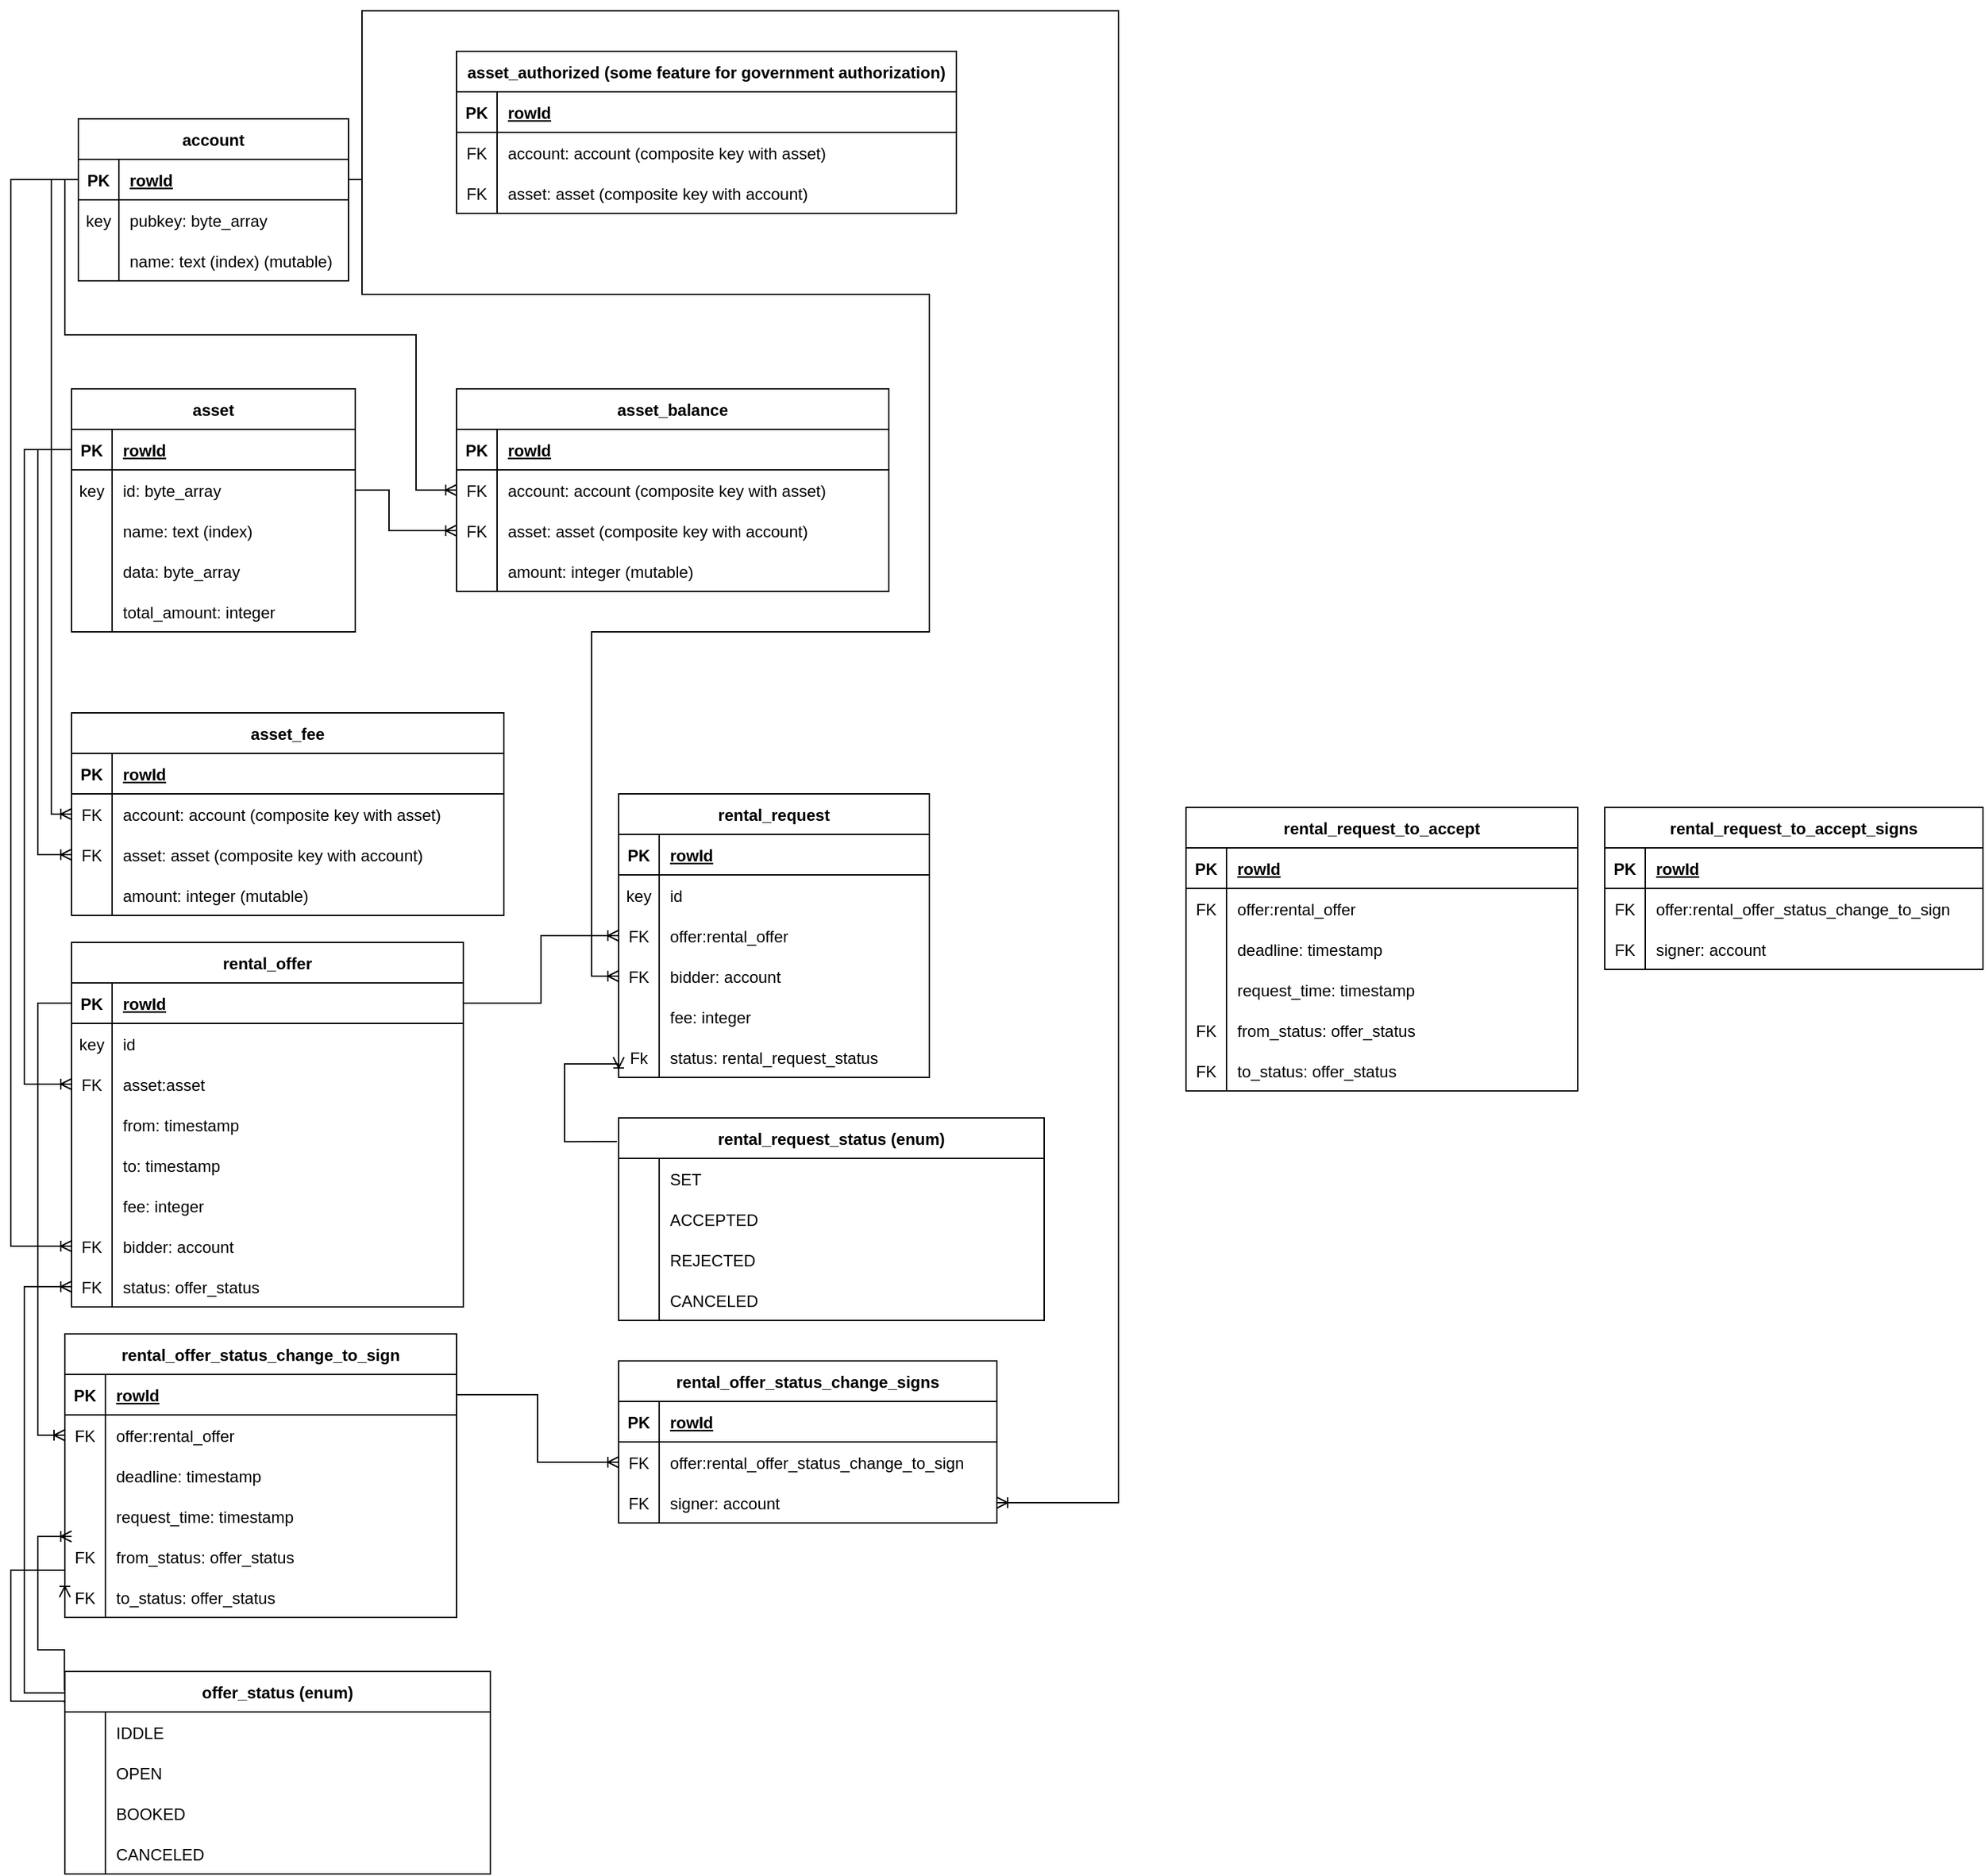 <mxfile version="20.8.23" type="device"><diagram id="C5RBs43oDa-KdzZeNtuy" name="Page-1"><mxGraphModel dx="1562" dy="817" grid="1" gridSize="10" guides="1" tooltips="1" connect="1" arrows="1" fold="1" page="1" pageScale="1" pageWidth="827" pageHeight="1169" math="0" shadow="0"><root><mxCell id="WIyWlLk6GJQsqaUBKTNV-0"/><mxCell id="WIyWlLk6GJQsqaUBKTNV-1" parent="WIyWlLk6GJQsqaUBKTNV-0"/><mxCell id="k_bjgBoS6X2wO3wwFMrc-0" value="account" style="shape=table;startSize=30;container=1;collapsible=1;childLayout=tableLayout;fixedRows=1;rowLines=0;fontStyle=1;align=center;resizeLast=1;" parent="WIyWlLk6GJQsqaUBKTNV-1" vertex="1"><mxGeometry x="120" y="160" width="200" height="120" as="geometry"/></mxCell><mxCell id="k_bjgBoS6X2wO3wwFMrc-1" value="" style="shape=tableRow;horizontal=0;startSize=0;swimlaneHead=0;swimlaneBody=0;fillColor=none;collapsible=0;dropTarget=0;points=[[0,0.5],[1,0.5]];portConstraint=eastwest;top=0;left=0;right=0;bottom=1;" parent="k_bjgBoS6X2wO3wwFMrc-0" vertex="1"><mxGeometry y="30" width="200" height="30" as="geometry"/></mxCell><mxCell id="k_bjgBoS6X2wO3wwFMrc-2" value="PK" style="shape=partialRectangle;connectable=0;fillColor=none;top=0;left=0;bottom=0;right=0;fontStyle=1;overflow=hidden;" parent="k_bjgBoS6X2wO3wwFMrc-1" vertex="1"><mxGeometry width="30" height="30" as="geometry"><mxRectangle width="30" height="30" as="alternateBounds"/></mxGeometry></mxCell><mxCell id="k_bjgBoS6X2wO3wwFMrc-3" value="rowId" style="shape=partialRectangle;connectable=0;fillColor=none;top=0;left=0;bottom=0;right=0;align=left;spacingLeft=6;fontStyle=5;overflow=hidden;" parent="k_bjgBoS6X2wO3wwFMrc-1" vertex="1"><mxGeometry x="30" width="170" height="30" as="geometry"><mxRectangle width="170" height="30" as="alternateBounds"/></mxGeometry></mxCell><mxCell id="k_bjgBoS6X2wO3wwFMrc-4" value="" style="shape=tableRow;horizontal=0;startSize=0;swimlaneHead=0;swimlaneBody=0;fillColor=none;collapsible=0;dropTarget=0;points=[[0,0.5],[1,0.5]];portConstraint=eastwest;top=0;left=0;right=0;bottom=0;" parent="k_bjgBoS6X2wO3wwFMrc-0" vertex="1"><mxGeometry y="60" width="200" height="30" as="geometry"/></mxCell><mxCell id="k_bjgBoS6X2wO3wwFMrc-5" value="key" style="shape=partialRectangle;connectable=0;fillColor=none;top=0;left=0;bottom=0;right=0;editable=1;overflow=hidden;" parent="k_bjgBoS6X2wO3wwFMrc-4" vertex="1"><mxGeometry width="30" height="30" as="geometry"><mxRectangle width="30" height="30" as="alternateBounds"/></mxGeometry></mxCell><mxCell id="k_bjgBoS6X2wO3wwFMrc-6" value="pubkey: byte_array" style="shape=partialRectangle;connectable=0;fillColor=none;top=0;left=0;bottom=0;right=0;align=left;spacingLeft=6;overflow=hidden;" parent="k_bjgBoS6X2wO3wwFMrc-4" vertex="1"><mxGeometry x="30" width="170" height="30" as="geometry"><mxRectangle width="170" height="30" as="alternateBounds"/></mxGeometry></mxCell><mxCell id="k_bjgBoS6X2wO3wwFMrc-7" value="" style="shape=tableRow;horizontal=0;startSize=0;swimlaneHead=0;swimlaneBody=0;fillColor=none;collapsible=0;dropTarget=0;points=[[0,0.5],[1,0.5]];portConstraint=eastwest;top=0;left=0;right=0;bottom=0;" parent="k_bjgBoS6X2wO3wwFMrc-0" vertex="1"><mxGeometry y="90" width="200" height="30" as="geometry"/></mxCell><mxCell id="k_bjgBoS6X2wO3wwFMrc-8" value="" style="shape=partialRectangle;connectable=0;fillColor=none;top=0;left=0;bottom=0;right=0;editable=1;overflow=hidden;" parent="k_bjgBoS6X2wO3wwFMrc-7" vertex="1"><mxGeometry width="30" height="30" as="geometry"><mxRectangle width="30" height="30" as="alternateBounds"/></mxGeometry></mxCell><mxCell id="k_bjgBoS6X2wO3wwFMrc-9" value="name: text (index) (mutable)" style="shape=partialRectangle;connectable=0;fillColor=none;top=0;left=0;bottom=0;right=0;align=left;spacingLeft=6;overflow=hidden;" parent="k_bjgBoS6X2wO3wwFMrc-7" vertex="1"><mxGeometry x="30" width="170" height="30" as="geometry"><mxRectangle width="170" height="30" as="alternateBounds"/></mxGeometry></mxCell><mxCell id="k_bjgBoS6X2wO3wwFMrc-10" value="asset" style="shape=table;startSize=30;container=1;collapsible=1;childLayout=tableLayout;fixedRows=1;rowLines=0;fontStyle=1;align=center;resizeLast=1;" parent="WIyWlLk6GJQsqaUBKTNV-1" vertex="1"><mxGeometry x="115" y="360" width="210" height="180" as="geometry"/></mxCell><mxCell id="k_bjgBoS6X2wO3wwFMrc-11" value="" style="shape=tableRow;horizontal=0;startSize=0;swimlaneHead=0;swimlaneBody=0;fillColor=none;collapsible=0;dropTarget=0;points=[[0,0.5],[1,0.5]];portConstraint=eastwest;top=0;left=0;right=0;bottom=1;" parent="k_bjgBoS6X2wO3wwFMrc-10" vertex="1"><mxGeometry y="30" width="210" height="30" as="geometry"/></mxCell><mxCell id="k_bjgBoS6X2wO3wwFMrc-12" value="PK" style="shape=partialRectangle;connectable=0;fillColor=none;top=0;left=0;bottom=0;right=0;fontStyle=1;overflow=hidden;" parent="k_bjgBoS6X2wO3wwFMrc-11" vertex="1"><mxGeometry width="30" height="30" as="geometry"><mxRectangle width="30" height="30" as="alternateBounds"/></mxGeometry></mxCell><mxCell id="k_bjgBoS6X2wO3wwFMrc-13" value="rowId" style="shape=partialRectangle;connectable=0;fillColor=none;top=0;left=0;bottom=0;right=0;align=left;spacingLeft=6;fontStyle=5;overflow=hidden;" parent="k_bjgBoS6X2wO3wwFMrc-11" vertex="1"><mxGeometry x="30" width="180" height="30" as="geometry"><mxRectangle width="180" height="30" as="alternateBounds"/></mxGeometry></mxCell><mxCell id="k_bjgBoS6X2wO3wwFMrc-14" value="" style="shape=tableRow;horizontal=0;startSize=0;swimlaneHead=0;swimlaneBody=0;fillColor=none;collapsible=0;dropTarget=0;points=[[0,0.5],[1,0.5]];portConstraint=eastwest;top=0;left=0;right=0;bottom=0;" parent="k_bjgBoS6X2wO3wwFMrc-10" vertex="1"><mxGeometry y="60" width="210" height="30" as="geometry"/></mxCell><mxCell id="k_bjgBoS6X2wO3wwFMrc-15" value="key" style="shape=partialRectangle;connectable=0;fillColor=none;top=0;left=0;bottom=0;right=0;editable=1;overflow=hidden;" parent="k_bjgBoS6X2wO3wwFMrc-14" vertex="1"><mxGeometry width="30" height="30" as="geometry"><mxRectangle width="30" height="30" as="alternateBounds"/></mxGeometry></mxCell><mxCell id="k_bjgBoS6X2wO3wwFMrc-16" value="id: byte_array" style="shape=partialRectangle;connectable=0;fillColor=none;top=0;left=0;bottom=0;right=0;align=left;spacingLeft=6;overflow=hidden;" parent="k_bjgBoS6X2wO3wwFMrc-14" vertex="1"><mxGeometry x="30" width="180" height="30" as="geometry"><mxRectangle width="180" height="30" as="alternateBounds"/></mxGeometry></mxCell><mxCell id="k_bjgBoS6X2wO3wwFMrc-17" value="" style="shape=tableRow;horizontal=0;startSize=0;swimlaneHead=0;swimlaneBody=0;fillColor=none;collapsible=0;dropTarget=0;points=[[0,0.5],[1,0.5]];portConstraint=eastwest;top=0;left=0;right=0;bottom=0;" parent="k_bjgBoS6X2wO3wwFMrc-10" vertex="1"><mxGeometry y="90" width="210" height="30" as="geometry"/></mxCell><mxCell id="k_bjgBoS6X2wO3wwFMrc-18" value="" style="shape=partialRectangle;connectable=0;fillColor=none;top=0;left=0;bottom=0;right=0;editable=1;overflow=hidden;" parent="k_bjgBoS6X2wO3wwFMrc-17" vertex="1"><mxGeometry width="30" height="30" as="geometry"><mxRectangle width="30" height="30" as="alternateBounds"/></mxGeometry></mxCell><mxCell id="k_bjgBoS6X2wO3wwFMrc-19" value="name: text (index)" style="shape=partialRectangle;connectable=0;fillColor=none;top=0;left=0;bottom=0;right=0;align=left;spacingLeft=6;overflow=hidden;" parent="k_bjgBoS6X2wO3wwFMrc-17" vertex="1"><mxGeometry x="30" width="180" height="30" as="geometry"><mxRectangle width="180" height="30" as="alternateBounds"/></mxGeometry></mxCell><mxCell id="k_bjgBoS6X2wO3wwFMrc-20" value="" style="shape=tableRow;horizontal=0;startSize=0;swimlaneHead=0;swimlaneBody=0;fillColor=none;collapsible=0;dropTarget=0;points=[[0,0.5],[1,0.5]];portConstraint=eastwest;top=0;left=0;right=0;bottom=0;" parent="k_bjgBoS6X2wO3wwFMrc-10" vertex="1"><mxGeometry y="120" width="210" height="30" as="geometry"/></mxCell><mxCell id="k_bjgBoS6X2wO3wwFMrc-21" value="" style="shape=partialRectangle;connectable=0;fillColor=none;top=0;left=0;bottom=0;right=0;editable=1;overflow=hidden;" parent="k_bjgBoS6X2wO3wwFMrc-20" vertex="1"><mxGeometry width="30" height="30" as="geometry"><mxRectangle width="30" height="30" as="alternateBounds"/></mxGeometry></mxCell><mxCell id="k_bjgBoS6X2wO3wwFMrc-22" value="data: byte_array" style="shape=partialRectangle;connectable=0;fillColor=none;top=0;left=0;bottom=0;right=0;align=left;spacingLeft=6;overflow=hidden;" parent="k_bjgBoS6X2wO3wwFMrc-20" vertex="1"><mxGeometry x="30" width="180" height="30" as="geometry"><mxRectangle width="180" height="30" as="alternateBounds"/></mxGeometry></mxCell><mxCell id="k_bjgBoS6X2wO3wwFMrc-23" value="" style="shape=tableRow;horizontal=0;startSize=0;swimlaneHead=0;swimlaneBody=0;fillColor=none;collapsible=0;dropTarget=0;points=[[0,0.5],[1,0.5]];portConstraint=eastwest;top=0;left=0;right=0;bottom=0;" parent="k_bjgBoS6X2wO3wwFMrc-10" vertex="1"><mxGeometry y="150" width="210" height="30" as="geometry"/></mxCell><mxCell id="k_bjgBoS6X2wO3wwFMrc-24" value="" style="shape=partialRectangle;connectable=0;fillColor=none;top=0;left=0;bottom=0;right=0;editable=1;overflow=hidden;" parent="k_bjgBoS6X2wO3wwFMrc-23" vertex="1"><mxGeometry width="30" height="30" as="geometry"><mxRectangle width="30" height="30" as="alternateBounds"/></mxGeometry></mxCell><mxCell id="k_bjgBoS6X2wO3wwFMrc-25" value="total_amount: integer" style="shape=partialRectangle;connectable=0;fillColor=none;top=0;left=0;bottom=0;right=0;align=left;spacingLeft=6;overflow=hidden;" parent="k_bjgBoS6X2wO3wwFMrc-23" vertex="1"><mxGeometry x="30" width="180" height="30" as="geometry"><mxRectangle width="180" height="30" as="alternateBounds"/></mxGeometry></mxCell><mxCell id="k_bjgBoS6X2wO3wwFMrc-26" value="asset_balance" style="shape=table;startSize=30;container=1;collapsible=1;childLayout=tableLayout;fixedRows=1;rowLines=0;fontStyle=1;align=center;resizeLast=1;" parent="WIyWlLk6GJQsqaUBKTNV-1" vertex="1"><mxGeometry x="400" y="360" width="320" height="150" as="geometry"/></mxCell><mxCell id="k_bjgBoS6X2wO3wwFMrc-27" value="" style="shape=tableRow;horizontal=0;startSize=0;swimlaneHead=0;swimlaneBody=0;fillColor=none;collapsible=0;dropTarget=0;points=[[0,0.5],[1,0.5]];portConstraint=eastwest;top=0;left=0;right=0;bottom=1;" parent="k_bjgBoS6X2wO3wwFMrc-26" vertex="1"><mxGeometry y="30" width="320" height="30" as="geometry"/></mxCell><mxCell id="k_bjgBoS6X2wO3wwFMrc-28" value="PK" style="shape=partialRectangle;connectable=0;fillColor=none;top=0;left=0;bottom=0;right=0;fontStyle=1;overflow=hidden;" parent="k_bjgBoS6X2wO3wwFMrc-27" vertex="1"><mxGeometry width="30" height="30" as="geometry"><mxRectangle width="30" height="30" as="alternateBounds"/></mxGeometry></mxCell><mxCell id="k_bjgBoS6X2wO3wwFMrc-29" value="rowId" style="shape=partialRectangle;connectable=0;fillColor=none;top=0;left=0;bottom=0;right=0;align=left;spacingLeft=6;fontStyle=5;overflow=hidden;" parent="k_bjgBoS6X2wO3wwFMrc-27" vertex="1"><mxGeometry x="30" width="290" height="30" as="geometry"><mxRectangle width="290" height="30" as="alternateBounds"/></mxGeometry></mxCell><mxCell id="k_bjgBoS6X2wO3wwFMrc-30" value="" style="shape=tableRow;horizontal=0;startSize=0;swimlaneHead=0;swimlaneBody=0;fillColor=none;collapsible=0;dropTarget=0;points=[[0,0.5],[1,0.5]];portConstraint=eastwest;top=0;left=0;right=0;bottom=0;" parent="k_bjgBoS6X2wO3wwFMrc-26" vertex="1"><mxGeometry y="60" width="320" height="30" as="geometry"/></mxCell><mxCell id="k_bjgBoS6X2wO3wwFMrc-31" value="FK" style="shape=partialRectangle;connectable=0;fillColor=none;top=0;left=0;bottom=0;right=0;editable=1;overflow=hidden;" parent="k_bjgBoS6X2wO3wwFMrc-30" vertex="1"><mxGeometry width="30" height="30" as="geometry"><mxRectangle width="30" height="30" as="alternateBounds"/></mxGeometry></mxCell><mxCell id="k_bjgBoS6X2wO3wwFMrc-32" value="account: account (composite key with asset)" style="shape=partialRectangle;connectable=0;fillColor=none;top=0;left=0;bottom=0;right=0;align=left;spacingLeft=6;overflow=hidden;" parent="k_bjgBoS6X2wO3wwFMrc-30" vertex="1"><mxGeometry x="30" width="290" height="30" as="geometry"><mxRectangle width="290" height="30" as="alternateBounds"/></mxGeometry></mxCell><mxCell id="k_bjgBoS6X2wO3wwFMrc-33" value="" style="shape=tableRow;horizontal=0;startSize=0;swimlaneHead=0;swimlaneBody=0;fillColor=none;collapsible=0;dropTarget=0;points=[[0,0.5],[1,0.5]];portConstraint=eastwest;top=0;left=0;right=0;bottom=0;" parent="k_bjgBoS6X2wO3wwFMrc-26" vertex="1"><mxGeometry y="90" width="320" height="30" as="geometry"/></mxCell><mxCell id="k_bjgBoS6X2wO3wwFMrc-34" value="FK" style="shape=partialRectangle;connectable=0;fillColor=none;top=0;left=0;bottom=0;right=0;editable=1;overflow=hidden;" parent="k_bjgBoS6X2wO3wwFMrc-33" vertex="1"><mxGeometry width="30" height="30" as="geometry"><mxRectangle width="30" height="30" as="alternateBounds"/></mxGeometry></mxCell><mxCell id="k_bjgBoS6X2wO3wwFMrc-35" value="asset: asset (composite key with account)" style="shape=partialRectangle;connectable=0;fillColor=none;top=0;left=0;bottom=0;right=0;align=left;spacingLeft=6;overflow=hidden;" parent="k_bjgBoS6X2wO3wwFMrc-33" vertex="1"><mxGeometry x="30" width="290" height="30" as="geometry"><mxRectangle width="290" height="30" as="alternateBounds"/></mxGeometry></mxCell><mxCell id="k_bjgBoS6X2wO3wwFMrc-36" value="" style="shape=tableRow;horizontal=0;startSize=0;swimlaneHead=0;swimlaneBody=0;fillColor=none;collapsible=0;dropTarget=0;points=[[0,0.5],[1,0.5]];portConstraint=eastwest;top=0;left=0;right=0;bottom=0;" parent="k_bjgBoS6X2wO3wwFMrc-26" vertex="1"><mxGeometry y="120" width="320" height="30" as="geometry"/></mxCell><mxCell id="k_bjgBoS6X2wO3wwFMrc-37" value="" style="shape=partialRectangle;connectable=0;fillColor=none;top=0;left=0;bottom=0;right=0;editable=1;overflow=hidden;" parent="k_bjgBoS6X2wO3wwFMrc-36" vertex="1"><mxGeometry width="30" height="30" as="geometry"><mxRectangle width="30" height="30" as="alternateBounds"/></mxGeometry></mxCell><mxCell id="k_bjgBoS6X2wO3wwFMrc-38" value="amount: integer (mutable)" style="shape=partialRectangle;connectable=0;fillColor=none;top=0;left=0;bottom=0;right=0;align=left;spacingLeft=6;overflow=hidden;" parent="k_bjgBoS6X2wO3wwFMrc-36" vertex="1"><mxGeometry x="30" width="290" height="30" as="geometry"><mxRectangle width="290" height="30" as="alternateBounds"/></mxGeometry></mxCell><mxCell id="k_bjgBoS6X2wO3wwFMrc-39" value="asset_fee" style="shape=table;startSize=30;container=1;collapsible=1;childLayout=tableLayout;fixedRows=1;rowLines=0;fontStyle=1;align=center;resizeLast=1;" parent="WIyWlLk6GJQsqaUBKTNV-1" vertex="1"><mxGeometry x="115" y="600" width="320" height="150" as="geometry"/></mxCell><mxCell id="k_bjgBoS6X2wO3wwFMrc-40" value="" style="shape=tableRow;horizontal=0;startSize=0;swimlaneHead=0;swimlaneBody=0;fillColor=none;collapsible=0;dropTarget=0;points=[[0,0.5],[1,0.5]];portConstraint=eastwest;top=0;left=0;right=0;bottom=1;" parent="k_bjgBoS6X2wO3wwFMrc-39" vertex="1"><mxGeometry y="30" width="320" height="30" as="geometry"/></mxCell><mxCell id="k_bjgBoS6X2wO3wwFMrc-41" value="PK" style="shape=partialRectangle;connectable=0;fillColor=none;top=0;left=0;bottom=0;right=0;fontStyle=1;overflow=hidden;" parent="k_bjgBoS6X2wO3wwFMrc-40" vertex="1"><mxGeometry width="30" height="30" as="geometry"><mxRectangle width="30" height="30" as="alternateBounds"/></mxGeometry></mxCell><mxCell id="k_bjgBoS6X2wO3wwFMrc-42" value="rowId" style="shape=partialRectangle;connectable=0;fillColor=none;top=0;left=0;bottom=0;right=0;align=left;spacingLeft=6;fontStyle=5;overflow=hidden;" parent="k_bjgBoS6X2wO3wwFMrc-40" vertex="1"><mxGeometry x="30" width="290" height="30" as="geometry"><mxRectangle width="290" height="30" as="alternateBounds"/></mxGeometry></mxCell><mxCell id="k_bjgBoS6X2wO3wwFMrc-43" value="" style="shape=tableRow;horizontal=0;startSize=0;swimlaneHead=0;swimlaneBody=0;fillColor=none;collapsible=0;dropTarget=0;points=[[0,0.5],[1,0.5]];portConstraint=eastwest;top=0;left=0;right=0;bottom=0;" parent="k_bjgBoS6X2wO3wwFMrc-39" vertex="1"><mxGeometry y="60" width="320" height="30" as="geometry"/></mxCell><mxCell id="k_bjgBoS6X2wO3wwFMrc-44" value="FK" style="shape=partialRectangle;connectable=0;fillColor=none;top=0;left=0;bottom=0;right=0;editable=1;overflow=hidden;" parent="k_bjgBoS6X2wO3wwFMrc-43" vertex="1"><mxGeometry width="30" height="30" as="geometry"><mxRectangle width="30" height="30" as="alternateBounds"/></mxGeometry></mxCell><mxCell id="k_bjgBoS6X2wO3wwFMrc-45" value="account: account (composite key with asset)" style="shape=partialRectangle;connectable=0;fillColor=none;top=0;left=0;bottom=0;right=0;align=left;spacingLeft=6;overflow=hidden;" parent="k_bjgBoS6X2wO3wwFMrc-43" vertex="1"><mxGeometry x="30" width="290" height="30" as="geometry"><mxRectangle width="290" height="30" as="alternateBounds"/></mxGeometry></mxCell><mxCell id="k_bjgBoS6X2wO3wwFMrc-46" value="" style="shape=tableRow;horizontal=0;startSize=0;swimlaneHead=0;swimlaneBody=0;fillColor=none;collapsible=0;dropTarget=0;points=[[0,0.5],[1,0.5]];portConstraint=eastwest;top=0;left=0;right=0;bottom=0;" parent="k_bjgBoS6X2wO3wwFMrc-39" vertex="1"><mxGeometry y="90" width="320" height="30" as="geometry"/></mxCell><mxCell id="k_bjgBoS6X2wO3wwFMrc-47" value="FK" style="shape=partialRectangle;connectable=0;fillColor=none;top=0;left=0;bottom=0;right=0;editable=1;overflow=hidden;" parent="k_bjgBoS6X2wO3wwFMrc-46" vertex="1"><mxGeometry width="30" height="30" as="geometry"><mxRectangle width="30" height="30" as="alternateBounds"/></mxGeometry></mxCell><mxCell id="k_bjgBoS6X2wO3wwFMrc-48" value="asset: asset (composite key with account)" style="shape=partialRectangle;connectable=0;fillColor=none;top=0;left=0;bottom=0;right=0;align=left;spacingLeft=6;overflow=hidden;" parent="k_bjgBoS6X2wO3wwFMrc-46" vertex="1"><mxGeometry x="30" width="290" height="30" as="geometry"><mxRectangle width="290" height="30" as="alternateBounds"/></mxGeometry></mxCell><mxCell id="k_bjgBoS6X2wO3wwFMrc-49" value="" style="shape=tableRow;horizontal=0;startSize=0;swimlaneHead=0;swimlaneBody=0;fillColor=none;collapsible=0;dropTarget=0;points=[[0,0.5],[1,0.5]];portConstraint=eastwest;top=0;left=0;right=0;bottom=0;" parent="k_bjgBoS6X2wO3wwFMrc-39" vertex="1"><mxGeometry y="120" width="320" height="30" as="geometry"/></mxCell><mxCell id="k_bjgBoS6X2wO3wwFMrc-50" value="" style="shape=partialRectangle;connectable=0;fillColor=none;top=0;left=0;bottom=0;right=0;editable=1;overflow=hidden;" parent="k_bjgBoS6X2wO3wwFMrc-49" vertex="1"><mxGeometry width="30" height="30" as="geometry"><mxRectangle width="30" height="30" as="alternateBounds"/></mxGeometry></mxCell><mxCell id="k_bjgBoS6X2wO3wwFMrc-51" value="amount: integer (mutable)" style="shape=partialRectangle;connectable=0;fillColor=none;top=0;left=0;bottom=0;right=0;align=left;spacingLeft=6;overflow=hidden;" parent="k_bjgBoS6X2wO3wwFMrc-49" vertex="1"><mxGeometry x="30" width="290" height="30" as="geometry"><mxRectangle width="290" height="30" as="alternateBounds"/></mxGeometry></mxCell><mxCell id="76Suy1pOhnN6ulCy1b9t-0" value="" style="edgeStyle=orthogonalEdgeStyle;fontSize=12;html=1;endArrow=ERoneToMany;rounded=0;exitX=0;exitY=0.5;exitDx=0;exitDy=0;entryX=0;entryY=0.5;entryDx=0;entryDy=0;" edge="1" parent="WIyWlLk6GJQsqaUBKTNV-1" source="k_bjgBoS6X2wO3wwFMrc-1" target="k_bjgBoS6X2wO3wwFMrc-30"><mxGeometry width="100" height="100" relative="1" as="geometry"><mxPoint x="310" y="320" as="sourcePoint"/><mxPoint x="410" y="220" as="targetPoint"/><Array as="points"><mxPoint x="110" y="205"/><mxPoint x="110" y="320"/><mxPoint x="370" y="320"/><mxPoint x="370" y="435"/></Array></mxGeometry></mxCell><mxCell id="76Suy1pOhnN6ulCy1b9t-1" value="" style="edgeStyle=orthogonalEdgeStyle;fontSize=12;html=1;endArrow=ERoneToMany;rounded=0;exitX=1;exitY=0.5;exitDx=0;exitDy=0;entryX=0;entryY=0.5;entryDx=0;entryDy=0;" edge="1" parent="WIyWlLk6GJQsqaUBKTNV-1" source="k_bjgBoS6X2wO3wwFMrc-14" target="k_bjgBoS6X2wO3wwFMrc-33"><mxGeometry width="100" height="100" relative="1" as="geometry"><mxPoint x="310" y="460" as="sourcePoint"/><mxPoint x="410" y="360" as="targetPoint"/><Array as="points"><mxPoint x="350" y="435"/><mxPoint x="350" y="465"/></Array></mxGeometry></mxCell><mxCell id="76Suy1pOhnN6ulCy1b9t-2" value="" style="edgeStyle=orthogonalEdgeStyle;fontSize=12;html=1;endArrow=ERoneToMany;rounded=0;exitX=0;exitY=0.5;exitDx=0;exitDy=0;entryX=0;entryY=0.5;entryDx=0;entryDy=0;" edge="1" parent="WIyWlLk6GJQsqaUBKTNV-1" source="k_bjgBoS6X2wO3wwFMrc-1" target="k_bjgBoS6X2wO3wwFMrc-43"><mxGeometry width="100" height="100" relative="1" as="geometry"><mxPoint x="310" y="390" as="sourcePoint"/><mxPoint x="70" y="530" as="targetPoint"/><Array as="points"><mxPoint x="100" y="205"/><mxPoint x="100" y="675"/></Array></mxGeometry></mxCell><mxCell id="76Suy1pOhnN6ulCy1b9t-3" value="" style="edgeStyle=orthogonalEdgeStyle;fontSize=12;html=1;endArrow=ERoneToMany;rounded=0;entryX=0;entryY=0.5;entryDx=0;entryDy=0;exitX=0;exitY=0.5;exitDx=0;exitDy=0;" edge="1" parent="WIyWlLk6GJQsqaUBKTNV-1" source="k_bjgBoS6X2wO3wwFMrc-11" target="k_bjgBoS6X2wO3wwFMrc-46"><mxGeometry width="100" height="100" relative="1" as="geometry"><mxPoint x="310" y="590" as="sourcePoint"/><mxPoint x="410" y="490" as="targetPoint"/><Array as="points"><mxPoint x="90" y="405"/><mxPoint x="90" y="705"/></Array></mxGeometry></mxCell><mxCell id="76Suy1pOhnN6ulCy1b9t-5" value="asset_authorized (some feature for government authorization)" style="shape=table;startSize=30;container=1;collapsible=1;childLayout=tableLayout;fixedRows=1;rowLines=0;fontStyle=1;align=center;resizeLast=1;" vertex="1" parent="WIyWlLk6GJQsqaUBKTNV-1"><mxGeometry x="400" y="110" width="370" height="120" as="geometry"/></mxCell><mxCell id="76Suy1pOhnN6ulCy1b9t-6" value="" style="shape=tableRow;horizontal=0;startSize=0;swimlaneHead=0;swimlaneBody=0;fillColor=none;collapsible=0;dropTarget=0;points=[[0,0.5],[1,0.5]];portConstraint=eastwest;top=0;left=0;right=0;bottom=1;" vertex="1" parent="76Suy1pOhnN6ulCy1b9t-5"><mxGeometry y="30" width="370" height="30" as="geometry"/></mxCell><mxCell id="76Suy1pOhnN6ulCy1b9t-7" value="PK" style="shape=partialRectangle;connectable=0;fillColor=none;top=0;left=0;bottom=0;right=0;fontStyle=1;overflow=hidden;" vertex="1" parent="76Suy1pOhnN6ulCy1b9t-6"><mxGeometry width="30" height="30" as="geometry"><mxRectangle width="30" height="30" as="alternateBounds"/></mxGeometry></mxCell><mxCell id="76Suy1pOhnN6ulCy1b9t-8" value="rowId" style="shape=partialRectangle;connectable=0;fillColor=none;top=0;left=0;bottom=0;right=0;align=left;spacingLeft=6;fontStyle=5;overflow=hidden;" vertex="1" parent="76Suy1pOhnN6ulCy1b9t-6"><mxGeometry x="30" width="340" height="30" as="geometry"><mxRectangle width="340" height="30" as="alternateBounds"/></mxGeometry></mxCell><mxCell id="76Suy1pOhnN6ulCy1b9t-9" value="" style="shape=tableRow;horizontal=0;startSize=0;swimlaneHead=0;swimlaneBody=0;fillColor=none;collapsible=0;dropTarget=0;points=[[0,0.5],[1,0.5]];portConstraint=eastwest;top=0;left=0;right=0;bottom=0;" vertex="1" parent="76Suy1pOhnN6ulCy1b9t-5"><mxGeometry y="60" width="370" height="30" as="geometry"/></mxCell><mxCell id="76Suy1pOhnN6ulCy1b9t-10" value="FK" style="shape=partialRectangle;connectable=0;fillColor=none;top=0;left=0;bottom=0;right=0;editable=1;overflow=hidden;" vertex="1" parent="76Suy1pOhnN6ulCy1b9t-9"><mxGeometry width="30" height="30" as="geometry"><mxRectangle width="30" height="30" as="alternateBounds"/></mxGeometry></mxCell><mxCell id="76Suy1pOhnN6ulCy1b9t-11" value="account: account (composite key with asset)" style="shape=partialRectangle;connectable=0;fillColor=none;top=0;left=0;bottom=0;right=0;align=left;spacingLeft=6;overflow=hidden;" vertex="1" parent="76Suy1pOhnN6ulCy1b9t-9"><mxGeometry x="30" width="340" height="30" as="geometry"><mxRectangle width="340" height="30" as="alternateBounds"/></mxGeometry></mxCell><mxCell id="76Suy1pOhnN6ulCy1b9t-12" value="" style="shape=tableRow;horizontal=0;startSize=0;swimlaneHead=0;swimlaneBody=0;fillColor=none;collapsible=0;dropTarget=0;points=[[0,0.5],[1,0.5]];portConstraint=eastwest;top=0;left=0;right=0;bottom=0;" vertex="1" parent="76Suy1pOhnN6ulCy1b9t-5"><mxGeometry y="90" width="370" height="30" as="geometry"/></mxCell><mxCell id="76Suy1pOhnN6ulCy1b9t-13" value="FK" style="shape=partialRectangle;connectable=0;fillColor=none;top=0;left=0;bottom=0;right=0;editable=1;overflow=hidden;" vertex="1" parent="76Suy1pOhnN6ulCy1b9t-12"><mxGeometry width="30" height="30" as="geometry"><mxRectangle width="30" height="30" as="alternateBounds"/></mxGeometry></mxCell><mxCell id="76Suy1pOhnN6ulCy1b9t-14" value="asset: asset (composite key with account)" style="shape=partialRectangle;connectable=0;fillColor=none;top=0;left=0;bottom=0;right=0;align=left;spacingLeft=6;overflow=hidden;" vertex="1" parent="76Suy1pOhnN6ulCy1b9t-12"><mxGeometry x="30" width="340" height="30" as="geometry"><mxRectangle width="340" height="30" as="alternateBounds"/></mxGeometry></mxCell><mxCell id="76Suy1pOhnN6ulCy1b9t-34" value="rental_offer" style="shape=table;startSize=30;container=1;collapsible=1;childLayout=tableLayout;fixedRows=1;rowLines=0;fontStyle=1;align=center;resizeLast=1;" vertex="1" parent="WIyWlLk6GJQsqaUBKTNV-1"><mxGeometry x="115" y="770" width="290" height="270" as="geometry"/></mxCell><mxCell id="76Suy1pOhnN6ulCy1b9t-35" value="" style="shape=tableRow;horizontal=0;startSize=0;swimlaneHead=0;swimlaneBody=0;fillColor=none;collapsible=0;dropTarget=0;points=[[0,0.5],[1,0.5]];portConstraint=eastwest;top=0;left=0;right=0;bottom=1;" vertex="1" parent="76Suy1pOhnN6ulCy1b9t-34"><mxGeometry y="30" width="290" height="30" as="geometry"/></mxCell><mxCell id="76Suy1pOhnN6ulCy1b9t-36" value="PK" style="shape=partialRectangle;connectable=0;fillColor=none;top=0;left=0;bottom=0;right=0;fontStyle=1;overflow=hidden;" vertex="1" parent="76Suy1pOhnN6ulCy1b9t-35"><mxGeometry width="30" height="30" as="geometry"><mxRectangle width="30" height="30" as="alternateBounds"/></mxGeometry></mxCell><mxCell id="76Suy1pOhnN6ulCy1b9t-37" value="rowId" style="shape=partialRectangle;connectable=0;fillColor=none;top=0;left=0;bottom=0;right=0;align=left;spacingLeft=6;fontStyle=5;overflow=hidden;" vertex="1" parent="76Suy1pOhnN6ulCy1b9t-35"><mxGeometry x="30" width="260" height="30" as="geometry"><mxRectangle width="260" height="30" as="alternateBounds"/></mxGeometry></mxCell><mxCell id="76Suy1pOhnN6ulCy1b9t-38" value="" style="shape=tableRow;horizontal=0;startSize=0;swimlaneHead=0;swimlaneBody=0;fillColor=none;collapsible=0;dropTarget=0;points=[[0,0.5],[1,0.5]];portConstraint=eastwest;top=0;left=0;right=0;bottom=0;" vertex="1" parent="76Suy1pOhnN6ulCy1b9t-34"><mxGeometry y="60" width="290" height="30" as="geometry"/></mxCell><mxCell id="76Suy1pOhnN6ulCy1b9t-39" value="key" style="shape=partialRectangle;connectable=0;fillColor=none;top=0;left=0;bottom=0;right=0;editable=1;overflow=hidden;" vertex="1" parent="76Suy1pOhnN6ulCy1b9t-38"><mxGeometry width="30" height="30" as="geometry"><mxRectangle width="30" height="30" as="alternateBounds"/></mxGeometry></mxCell><mxCell id="76Suy1pOhnN6ulCy1b9t-40" value="id" style="shape=partialRectangle;connectable=0;fillColor=none;top=0;left=0;bottom=0;right=0;align=left;spacingLeft=6;overflow=hidden;" vertex="1" parent="76Suy1pOhnN6ulCy1b9t-38"><mxGeometry x="30" width="260" height="30" as="geometry"><mxRectangle width="260" height="30" as="alternateBounds"/></mxGeometry></mxCell><mxCell id="76Suy1pOhnN6ulCy1b9t-222" value="" style="shape=tableRow;horizontal=0;startSize=0;swimlaneHead=0;swimlaneBody=0;fillColor=none;collapsible=0;dropTarget=0;points=[[0,0.5],[1,0.5]];portConstraint=eastwest;top=0;left=0;right=0;bottom=0;" vertex="1" parent="76Suy1pOhnN6ulCy1b9t-34"><mxGeometry y="90" width="290" height="30" as="geometry"/></mxCell><mxCell id="76Suy1pOhnN6ulCy1b9t-223" value="FK" style="shape=partialRectangle;connectable=0;fillColor=none;top=0;left=0;bottom=0;right=0;editable=1;overflow=hidden;" vertex="1" parent="76Suy1pOhnN6ulCy1b9t-222"><mxGeometry width="30" height="30" as="geometry"><mxRectangle width="30" height="30" as="alternateBounds"/></mxGeometry></mxCell><mxCell id="76Suy1pOhnN6ulCy1b9t-224" value="asset:asset" style="shape=partialRectangle;connectable=0;fillColor=none;top=0;left=0;bottom=0;right=0;align=left;spacingLeft=6;overflow=hidden;" vertex="1" parent="76Suy1pOhnN6ulCy1b9t-222"><mxGeometry x="30" width="260" height="30" as="geometry"><mxRectangle width="260" height="30" as="alternateBounds"/></mxGeometry></mxCell><mxCell id="76Suy1pOhnN6ulCy1b9t-41" value="" style="shape=tableRow;horizontal=0;startSize=0;swimlaneHead=0;swimlaneBody=0;fillColor=none;collapsible=0;dropTarget=0;points=[[0,0.5],[1,0.5]];portConstraint=eastwest;top=0;left=0;right=0;bottom=0;" vertex="1" parent="76Suy1pOhnN6ulCy1b9t-34"><mxGeometry y="120" width="290" height="30" as="geometry"/></mxCell><mxCell id="76Suy1pOhnN6ulCy1b9t-42" value="" style="shape=partialRectangle;connectable=0;fillColor=none;top=0;left=0;bottom=0;right=0;editable=1;overflow=hidden;" vertex="1" parent="76Suy1pOhnN6ulCy1b9t-41"><mxGeometry width="30" height="30" as="geometry"><mxRectangle width="30" height="30" as="alternateBounds"/></mxGeometry></mxCell><mxCell id="76Suy1pOhnN6ulCy1b9t-43" value="from: timestamp" style="shape=partialRectangle;connectable=0;fillColor=none;top=0;left=0;bottom=0;right=0;align=left;spacingLeft=6;overflow=hidden;" vertex="1" parent="76Suy1pOhnN6ulCy1b9t-41"><mxGeometry x="30" width="260" height="30" as="geometry"><mxRectangle width="260" height="30" as="alternateBounds"/></mxGeometry></mxCell><mxCell id="76Suy1pOhnN6ulCy1b9t-44" value="" style="shape=tableRow;horizontal=0;startSize=0;swimlaneHead=0;swimlaneBody=0;fillColor=none;collapsible=0;dropTarget=0;points=[[0,0.5],[1,0.5]];portConstraint=eastwest;top=0;left=0;right=0;bottom=0;" vertex="1" parent="76Suy1pOhnN6ulCy1b9t-34"><mxGeometry y="150" width="290" height="30" as="geometry"/></mxCell><mxCell id="76Suy1pOhnN6ulCy1b9t-45" value="" style="shape=partialRectangle;connectable=0;fillColor=none;top=0;left=0;bottom=0;right=0;editable=1;overflow=hidden;" vertex="1" parent="76Suy1pOhnN6ulCy1b9t-44"><mxGeometry width="30" height="30" as="geometry"><mxRectangle width="30" height="30" as="alternateBounds"/></mxGeometry></mxCell><mxCell id="76Suy1pOhnN6ulCy1b9t-46" value="to: timestamp" style="shape=partialRectangle;connectable=0;fillColor=none;top=0;left=0;bottom=0;right=0;align=left;spacingLeft=6;overflow=hidden;" vertex="1" parent="76Suy1pOhnN6ulCy1b9t-44"><mxGeometry x="30" width="260" height="30" as="geometry"><mxRectangle width="260" height="30" as="alternateBounds"/></mxGeometry></mxCell><mxCell id="76Suy1pOhnN6ulCy1b9t-47" value="" style="shape=tableRow;horizontal=0;startSize=0;swimlaneHead=0;swimlaneBody=0;fillColor=none;collapsible=0;dropTarget=0;points=[[0,0.5],[1,0.5]];portConstraint=eastwest;top=0;left=0;right=0;bottom=0;" vertex="1" parent="76Suy1pOhnN6ulCy1b9t-34"><mxGeometry y="180" width="290" height="30" as="geometry"/></mxCell><mxCell id="76Suy1pOhnN6ulCy1b9t-48" value="" style="shape=partialRectangle;connectable=0;fillColor=none;top=0;left=0;bottom=0;right=0;editable=1;overflow=hidden;" vertex="1" parent="76Suy1pOhnN6ulCy1b9t-47"><mxGeometry width="30" height="30" as="geometry"><mxRectangle width="30" height="30" as="alternateBounds"/></mxGeometry></mxCell><mxCell id="76Suy1pOhnN6ulCy1b9t-49" value="fee: integer" style="shape=partialRectangle;connectable=0;fillColor=none;top=0;left=0;bottom=0;right=0;align=left;spacingLeft=6;overflow=hidden;" vertex="1" parent="76Suy1pOhnN6ulCy1b9t-47"><mxGeometry x="30" width="260" height="30" as="geometry"><mxRectangle width="260" height="30" as="alternateBounds"/></mxGeometry></mxCell><mxCell id="76Suy1pOhnN6ulCy1b9t-66" value="" style="shape=tableRow;horizontal=0;startSize=0;swimlaneHead=0;swimlaneBody=0;fillColor=none;collapsible=0;dropTarget=0;points=[[0,0.5],[1,0.5]];portConstraint=eastwest;top=0;left=0;right=0;bottom=0;" vertex="1" parent="76Suy1pOhnN6ulCy1b9t-34"><mxGeometry y="210" width="290" height="30" as="geometry"/></mxCell><mxCell id="76Suy1pOhnN6ulCy1b9t-67" value="FK" style="shape=partialRectangle;connectable=0;fillColor=none;top=0;left=0;bottom=0;right=0;editable=1;overflow=hidden;" vertex="1" parent="76Suy1pOhnN6ulCy1b9t-66"><mxGeometry width="30" height="30" as="geometry"><mxRectangle width="30" height="30" as="alternateBounds"/></mxGeometry></mxCell><mxCell id="76Suy1pOhnN6ulCy1b9t-68" value="bidder: account" style="shape=partialRectangle;connectable=0;fillColor=none;top=0;left=0;bottom=0;right=0;align=left;spacingLeft=6;overflow=hidden;" vertex="1" parent="76Suy1pOhnN6ulCy1b9t-66"><mxGeometry x="30" width="260" height="30" as="geometry"><mxRectangle width="260" height="30" as="alternateBounds"/></mxGeometry></mxCell><mxCell id="76Suy1pOhnN6ulCy1b9t-75" value="" style="shape=tableRow;horizontal=0;startSize=0;swimlaneHead=0;swimlaneBody=0;fillColor=none;collapsible=0;dropTarget=0;points=[[0,0.5],[1,0.5]];portConstraint=eastwest;top=0;left=0;right=0;bottom=0;" vertex="1" parent="76Suy1pOhnN6ulCy1b9t-34"><mxGeometry y="240" width="290" height="30" as="geometry"/></mxCell><mxCell id="76Suy1pOhnN6ulCy1b9t-76" value="FK" style="shape=partialRectangle;connectable=0;fillColor=none;top=0;left=0;bottom=0;right=0;editable=1;overflow=hidden;" vertex="1" parent="76Suy1pOhnN6ulCy1b9t-75"><mxGeometry width="30" height="30" as="geometry"><mxRectangle width="30" height="30" as="alternateBounds"/></mxGeometry></mxCell><mxCell id="76Suy1pOhnN6ulCy1b9t-77" value="status: offer_status" style="shape=partialRectangle;connectable=0;fillColor=none;top=0;left=0;bottom=0;right=0;align=left;spacingLeft=6;overflow=hidden;" vertex="1" parent="76Suy1pOhnN6ulCy1b9t-75"><mxGeometry x="30" width="260" height="30" as="geometry"><mxRectangle width="260" height="30" as="alternateBounds"/></mxGeometry></mxCell><mxCell id="76Suy1pOhnN6ulCy1b9t-50" value="rental_request" style="shape=table;startSize=30;container=1;collapsible=1;childLayout=tableLayout;fixedRows=1;rowLines=0;fontStyle=1;align=center;resizeLast=1;" vertex="1" parent="WIyWlLk6GJQsqaUBKTNV-1"><mxGeometry x="520" y="660" width="230" height="210" as="geometry"/></mxCell><mxCell id="76Suy1pOhnN6ulCy1b9t-51" value="" style="shape=tableRow;horizontal=0;startSize=0;swimlaneHead=0;swimlaneBody=0;fillColor=none;collapsible=0;dropTarget=0;points=[[0,0.5],[1,0.5]];portConstraint=eastwest;top=0;left=0;right=0;bottom=1;" vertex="1" parent="76Suy1pOhnN6ulCy1b9t-50"><mxGeometry y="30" width="230" height="30" as="geometry"/></mxCell><mxCell id="76Suy1pOhnN6ulCy1b9t-52" value="PK" style="shape=partialRectangle;connectable=0;fillColor=none;top=0;left=0;bottom=0;right=0;fontStyle=1;overflow=hidden;" vertex="1" parent="76Suy1pOhnN6ulCy1b9t-51"><mxGeometry width="30" height="30" as="geometry"><mxRectangle width="30" height="30" as="alternateBounds"/></mxGeometry></mxCell><mxCell id="76Suy1pOhnN6ulCy1b9t-53" value="rowId" style="shape=partialRectangle;connectable=0;fillColor=none;top=0;left=0;bottom=0;right=0;align=left;spacingLeft=6;fontStyle=5;overflow=hidden;" vertex="1" parent="76Suy1pOhnN6ulCy1b9t-51"><mxGeometry x="30" width="200" height="30" as="geometry"><mxRectangle width="200" height="30" as="alternateBounds"/></mxGeometry></mxCell><mxCell id="76Suy1pOhnN6ulCy1b9t-54" value="" style="shape=tableRow;horizontal=0;startSize=0;swimlaneHead=0;swimlaneBody=0;fillColor=none;collapsible=0;dropTarget=0;points=[[0,0.5],[1,0.5]];portConstraint=eastwest;top=0;left=0;right=0;bottom=0;" vertex="1" parent="76Suy1pOhnN6ulCy1b9t-50"><mxGeometry y="60" width="230" height="30" as="geometry"/></mxCell><mxCell id="76Suy1pOhnN6ulCy1b9t-55" value="key" style="shape=partialRectangle;connectable=0;fillColor=none;top=0;left=0;bottom=0;right=0;editable=1;overflow=hidden;" vertex="1" parent="76Suy1pOhnN6ulCy1b9t-54"><mxGeometry width="30" height="30" as="geometry"><mxRectangle width="30" height="30" as="alternateBounds"/></mxGeometry></mxCell><mxCell id="76Suy1pOhnN6ulCy1b9t-56" value="id" style="shape=partialRectangle;connectable=0;fillColor=none;top=0;left=0;bottom=0;right=0;align=left;spacingLeft=6;overflow=hidden;" vertex="1" parent="76Suy1pOhnN6ulCy1b9t-54"><mxGeometry x="30" width="200" height="30" as="geometry"><mxRectangle width="200" height="30" as="alternateBounds"/></mxGeometry></mxCell><mxCell id="76Suy1pOhnN6ulCy1b9t-248" value="" style="shape=tableRow;horizontal=0;startSize=0;swimlaneHead=0;swimlaneBody=0;fillColor=none;collapsible=0;dropTarget=0;points=[[0,0.5],[1,0.5]];portConstraint=eastwest;top=0;left=0;right=0;bottom=0;" vertex="1" parent="76Suy1pOhnN6ulCy1b9t-50"><mxGeometry y="90" width="230" height="30" as="geometry"/></mxCell><mxCell id="76Suy1pOhnN6ulCy1b9t-249" value="FK" style="shape=partialRectangle;connectable=0;fillColor=none;top=0;left=0;bottom=0;right=0;editable=1;overflow=hidden;" vertex="1" parent="76Suy1pOhnN6ulCy1b9t-248"><mxGeometry width="30" height="30" as="geometry"><mxRectangle width="30" height="30" as="alternateBounds"/></mxGeometry></mxCell><mxCell id="76Suy1pOhnN6ulCy1b9t-250" value="offer:rental_offer" style="shape=partialRectangle;connectable=0;fillColor=none;top=0;left=0;bottom=0;right=0;align=left;spacingLeft=6;overflow=hidden;" vertex="1" parent="76Suy1pOhnN6ulCy1b9t-248"><mxGeometry x="30" width="200" height="30" as="geometry"><mxRectangle width="200" height="30" as="alternateBounds"/></mxGeometry></mxCell><mxCell id="76Suy1pOhnN6ulCy1b9t-72" value="" style="shape=tableRow;horizontal=0;startSize=0;swimlaneHead=0;swimlaneBody=0;fillColor=none;collapsible=0;dropTarget=0;points=[[0,0.5],[1,0.5]];portConstraint=eastwest;top=0;left=0;right=0;bottom=0;" vertex="1" parent="76Suy1pOhnN6ulCy1b9t-50"><mxGeometry y="120" width="230" height="30" as="geometry"/></mxCell><mxCell id="76Suy1pOhnN6ulCy1b9t-73" value="FK" style="shape=partialRectangle;connectable=0;fillColor=none;top=0;left=0;bottom=0;right=0;editable=1;overflow=hidden;" vertex="1" parent="76Suy1pOhnN6ulCy1b9t-72"><mxGeometry width="30" height="30" as="geometry"><mxRectangle width="30" height="30" as="alternateBounds"/></mxGeometry></mxCell><mxCell id="76Suy1pOhnN6ulCy1b9t-74" value="bidder: account" style="shape=partialRectangle;connectable=0;fillColor=none;top=0;left=0;bottom=0;right=0;align=left;spacingLeft=6;overflow=hidden;" vertex="1" parent="76Suy1pOhnN6ulCy1b9t-72"><mxGeometry x="30" width="200" height="30" as="geometry"><mxRectangle width="200" height="30" as="alternateBounds"/></mxGeometry></mxCell><mxCell id="76Suy1pOhnN6ulCy1b9t-94" value="" style="shape=tableRow;horizontal=0;startSize=0;swimlaneHead=0;swimlaneBody=0;fillColor=none;collapsible=0;dropTarget=0;points=[[0,0.5],[1,0.5]];portConstraint=eastwest;top=0;left=0;right=0;bottom=0;" vertex="1" parent="76Suy1pOhnN6ulCy1b9t-50"><mxGeometry y="150" width="230" height="30" as="geometry"/></mxCell><mxCell id="76Suy1pOhnN6ulCy1b9t-95" value="" style="shape=partialRectangle;connectable=0;fillColor=none;top=0;left=0;bottom=0;right=0;editable=1;overflow=hidden;" vertex="1" parent="76Suy1pOhnN6ulCy1b9t-94"><mxGeometry width="30" height="30" as="geometry"><mxRectangle width="30" height="30" as="alternateBounds"/></mxGeometry></mxCell><mxCell id="76Suy1pOhnN6ulCy1b9t-96" value="fee: integer" style="shape=partialRectangle;connectable=0;fillColor=none;top=0;left=0;bottom=0;right=0;align=left;spacingLeft=6;overflow=hidden;" vertex="1" parent="76Suy1pOhnN6ulCy1b9t-94"><mxGeometry x="30" width="200" height="30" as="geometry"><mxRectangle width="200" height="30" as="alternateBounds"/></mxGeometry></mxCell><mxCell id="76Suy1pOhnN6ulCy1b9t-181" value="" style="shape=tableRow;horizontal=0;startSize=0;swimlaneHead=0;swimlaneBody=0;fillColor=none;collapsible=0;dropTarget=0;points=[[0,0.5],[1,0.5]];portConstraint=eastwest;top=0;left=0;right=0;bottom=0;" vertex="1" parent="76Suy1pOhnN6ulCy1b9t-50"><mxGeometry y="180" width="230" height="30" as="geometry"/></mxCell><mxCell id="76Suy1pOhnN6ulCy1b9t-182" value="Fk" style="shape=partialRectangle;connectable=0;fillColor=none;top=0;left=0;bottom=0;right=0;editable=1;overflow=hidden;" vertex="1" parent="76Suy1pOhnN6ulCy1b9t-181"><mxGeometry width="30" height="30" as="geometry"><mxRectangle width="30" height="30" as="alternateBounds"/></mxGeometry></mxCell><mxCell id="76Suy1pOhnN6ulCy1b9t-183" value="status: rental_request_status" style="shape=partialRectangle;connectable=0;fillColor=none;top=0;left=0;bottom=0;right=0;align=left;spacingLeft=6;overflow=hidden;" vertex="1" parent="76Suy1pOhnN6ulCy1b9t-181"><mxGeometry x="30" width="200" height="30" as="geometry"><mxRectangle width="200" height="30" as="alternateBounds"/></mxGeometry></mxCell><mxCell id="76Suy1pOhnN6ulCy1b9t-78" value="offer_status (enum)" style="shape=table;startSize=30;container=1;collapsible=1;childLayout=tableLayout;fixedRows=1;rowLines=0;fontStyle=1;align=center;resizeLast=1;" vertex="1" parent="WIyWlLk6GJQsqaUBKTNV-1"><mxGeometry x="110" y="1310" width="315" height="150" as="geometry"/></mxCell><mxCell id="76Suy1pOhnN6ulCy1b9t-82" value="" style="shape=tableRow;horizontal=0;startSize=0;swimlaneHead=0;swimlaneBody=0;fillColor=none;collapsible=0;dropTarget=0;points=[[0,0.5],[1,0.5]];portConstraint=eastwest;top=0;left=0;right=0;bottom=0;" vertex="1" parent="76Suy1pOhnN6ulCy1b9t-78"><mxGeometry y="30" width="315" height="30" as="geometry"/></mxCell><mxCell id="76Suy1pOhnN6ulCy1b9t-83" value="" style="shape=partialRectangle;connectable=0;fillColor=none;top=0;left=0;bottom=0;right=0;editable=1;overflow=hidden;" vertex="1" parent="76Suy1pOhnN6ulCy1b9t-82"><mxGeometry width="30" height="30" as="geometry"><mxRectangle width="30" height="30" as="alternateBounds"/></mxGeometry></mxCell><mxCell id="76Suy1pOhnN6ulCy1b9t-84" value="IDDLE" style="shape=partialRectangle;connectable=0;fillColor=none;top=0;left=0;bottom=0;right=0;align=left;spacingLeft=6;overflow=hidden;" vertex="1" parent="76Suy1pOhnN6ulCy1b9t-82"><mxGeometry x="30" width="285" height="30" as="geometry"><mxRectangle width="285" height="30" as="alternateBounds"/></mxGeometry></mxCell><mxCell id="76Suy1pOhnN6ulCy1b9t-88" value="" style="shape=tableRow;horizontal=0;startSize=0;swimlaneHead=0;swimlaneBody=0;fillColor=none;collapsible=0;dropTarget=0;points=[[0,0.5],[1,0.5]];portConstraint=eastwest;top=0;left=0;right=0;bottom=0;" vertex="1" parent="76Suy1pOhnN6ulCy1b9t-78"><mxGeometry y="60" width="315" height="30" as="geometry"/></mxCell><mxCell id="76Suy1pOhnN6ulCy1b9t-89" value="" style="shape=partialRectangle;connectable=0;fillColor=none;top=0;left=0;bottom=0;right=0;editable=1;overflow=hidden;" vertex="1" parent="76Suy1pOhnN6ulCy1b9t-88"><mxGeometry width="30" height="30" as="geometry"><mxRectangle width="30" height="30" as="alternateBounds"/></mxGeometry></mxCell><mxCell id="76Suy1pOhnN6ulCy1b9t-90" value="OPEN" style="shape=partialRectangle;connectable=0;fillColor=none;top=0;left=0;bottom=0;right=0;align=left;spacingLeft=6;overflow=hidden;" vertex="1" parent="76Suy1pOhnN6ulCy1b9t-88"><mxGeometry x="30" width="285" height="30" as="geometry"><mxRectangle width="285" height="30" as="alternateBounds"/></mxGeometry></mxCell><mxCell id="76Suy1pOhnN6ulCy1b9t-91" value="" style="shape=tableRow;horizontal=0;startSize=0;swimlaneHead=0;swimlaneBody=0;fillColor=none;collapsible=0;dropTarget=0;points=[[0,0.5],[1,0.5]];portConstraint=eastwest;top=0;left=0;right=0;bottom=0;" vertex="1" parent="76Suy1pOhnN6ulCy1b9t-78"><mxGeometry y="90" width="315" height="30" as="geometry"/></mxCell><mxCell id="76Suy1pOhnN6ulCy1b9t-92" value="" style="shape=partialRectangle;connectable=0;fillColor=none;top=0;left=0;bottom=0;right=0;editable=1;overflow=hidden;" vertex="1" parent="76Suy1pOhnN6ulCy1b9t-91"><mxGeometry width="30" height="30" as="geometry"><mxRectangle width="30" height="30" as="alternateBounds"/></mxGeometry></mxCell><mxCell id="76Suy1pOhnN6ulCy1b9t-93" value="BOOKED" style="shape=partialRectangle;connectable=0;fillColor=none;top=0;left=0;bottom=0;right=0;align=left;spacingLeft=6;overflow=hidden;" vertex="1" parent="76Suy1pOhnN6ulCy1b9t-91"><mxGeometry x="30" width="285" height="30" as="geometry"><mxRectangle width="285" height="30" as="alternateBounds"/></mxGeometry></mxCell><mxCell id="76Suy1pOhnN6ulCy1b9t-97" value="" style="shape=tableRow;horizontal=0;startSize=0;swimlaneHead=0;swimlaneBody=0;fillColor=none;collapsible=0;dropTarget=0;points=[[0,0.5],[1,0.5]];portConstraint=eastwest;top=0;left=0;right=0;bottom=0;" vertex="1" parent="76Suy1pOhnN6ulCy1b9t-78"><mxGeometry y="120" width="315" height="30" as="geometry"/></mxCell><mxCell id="76Suy1pOhnN6ulCy1b9t-98" value="" style="shape=partialRectangle;connectable=0;fillColor=none;top=0;left=0;bottom=0;right=0;editable=1;overflow=hidden;" vertex="1" parent="76Suy1pOhnN6ulCy1b9t-97"><mxGeometry width="30" height="30" as="geometry"><mxRectangle width="30" height="30" as="alternateBounds"/></mxGeometry></mxCell><mxCell id="76Suy1pOhnN6ulCy1b9t-99" value="CANCELED" style="shape=partialRectangle;connectable=0;fillColor=none;top=0;left=0;bottom=0;right=0;align=left;spacingLeft=6;overflow=hidden;" vertex="1" parent="76Suy1pOhnN6ulCy1b9t-97"><mxGeometry x="30" width="285" height="30" as="geometry"><mxRectangle width="285" height="30" as="alternateBounds"/></mxGeometry></mxCell><mxCell id="76Suy1pOhnN6ulCy1b9t-100" value="rental_offer_status_change_to_sign" style="shape=table;startSize=30;container=1;collapsible=1;childLayout=tableLayout;fixedRows=1;rowLines=0;fontStyle=1;align=center;resizeLast=1;" vertex="1" parent="WIyWlLk6GJQsqaUBKTNV-1"><mxGeometry x="110" y="1060" width="290" height="210" as="geometry"/></mxCell><mxCell id="76Suy1pOhnN6ulCy1b9t-101" value="" style="shape=tableRow;horizontal=0;startSize=0;swimlaneHead=0;swimlaneBody=0;fillColor=none;collapsible=0;dropTarget=0;points=[[0,0.5],[1,0.5]];portConstraint=eastwest;top=0;left=0;right=0;bottom=1;" vertex="1" parent="76Suy1pOhnN6ulCy1b9t-100"><mxGeometry y="30" width="290" height="30" as="geometry"/></mxCell><mxCell id="76Suy1pOhnN6ulCy1b9t-102" value="PK" style="shape=partialRectangle;connectable=0;fillColor=none;top=0;left=0;bottom=0;right=0;fontStyle=1;overflow=hidden;" vertex="1" parent="76Suy1pOhnN6ulCy1b9t-101"><mxGeometry width="30" height="30" as="geometry"><mxRectangle width="30" height="30" as="alternateBounds"/></mxGeometry></mxCell><mxCell id="76Suy1pOhnN6ulCy1b9t-103" value="rowId" style="shape=partialRectangle;connectable=0;fillColor=none;top=0;left=0;bottom=0;right=0;align=left;spacingLeft=6;fontStyle=5;overflow=hidden;" vertex="1" parent="76Suy1pOhnN6ulCy1b9t-101"><mxGeometry x="30" width="260" height="30" as="geometry"><mxRectangle width="260" height="30" as="alternateBounds"/></mxGeometry></mxCell><mxCell id="76Suy1pOhnN6ulCy1b9t-104" value="" style="shape=tableRow;horizontal=0;startSize=0;swimlaneHead=0;swimlaneBody=0;fillColor=none;collapsible=0;dropTarget=0;points=[[0,0.5],[1,0.5]];portConstraint=eastwest;top=0;left=0;right=0;bottom=0;" vertex="1" parent="76Suy1pOhnN6ulCy1b9t-100"><mxGeometry y="60" width="290" height="30" as="geometry"/></mxCell><mxCell id="76Suy1pOhnN6ulCy1b9t-105" value="FK" style="shape=partialRectangle;connectable=0;fillColor=none;top=0;left=0;bottom=0;right=0;editable=1;overflow=hidden;" vertex="1" parent="76Suy1pOhnN6ulCy1b9t-104"><mxGeometry width="30" height="30" as="geometry"><mxRectangle width="30" height="30" as="alternateBounds"/></mxGeometry></mxCell><mxCell id="76Suy1pOhnN6ulCy1b9t-106" value="offer:rental_offer" style="shape=partialRectangle;connectable=0;fillColor=none;top=0;left=0;bottom=0;right=0;align=left;spacingLeft=6;overflow=hidden;" vertex="1" parent="76Suy1pOhnN6ulCy1b9t-104"><mxGeometry x="30" width="260" height="30" as="geometry"><mxRectangle width="260" height="30" as="alternateBounds"/></mxGeometry></mxCell><mxCell id="76Suy1pOhnN6ulCy1b9t-107" value="" style="shape=tableRow;horizontal=0;startSize=0;swimlaneHead=0;swimlaneBody=0;fillColor=none;collapsible=0;dropTarget=0;points=[[0,0.5],[1,0.5]];portConstraint=eastwest;top=0;left=0;right=0;bottom=0;" vertex="1" parent="76Suy1pOhnN6ulCy1b9t-100"><mxGeometry y="90" width="290" height="30" as="geometry"/></mxCell><mxCell id="76Suy1pOhnN6ulCy1b9t-108" value="" style="shape=partialRectangle;connectable=0;fillColor=none;top=0;left=0;bottom=0;right=0;editable=1;overflow=hidden;" vertex="1" parent="76Suy1pOhnN6ulCy1b9t-107"><mxGeometry width="30" height="30" as="geometry"><mxRectangle width="30" height="30" as="alternateBounds"/></mxGeometry></mxCell><mxCell id="76Suy1pOhnN6ulCy1b9t-109" value="deadline: timestamp" style="shape=partialRectangle;connectable=0;fillColor=none;top=0;left=0;bottom=0;right=0;align=left;spacingLeft=6;overflow=hidden;" vertex="1" parent="76Suy1pOhnN6ulCy1b9t-107"><mxGeometry x="30" width="260" height="30" as="geometry"><mxRectangle width="260" height="30" as="alternateBounds"/></mxGeometry></mxCell><mxCell id="76Suy1pOhnN6ulCy1b9t-110" value="" style="shape=tableRow;horizontal=0;startSize=0;swimlaneHead=0;swimlaneBody=0;fillColor=none;collapsible=0;dropTarget=0;points=[[0,0.5],[1,0.5]];portConstraint=eastwest;top=0;left=0;right=0;bottom=0;" vertex="1" parent="76Suy1pOhnN6ulCy1b9t-100"><mxGeometry y="120" width="290" height="30" as="geometry"/></mxCell><mxCell id="76Suy1pOhnN6ulCy1b9t-111" value="" style="shape=partialRectangle;connectable=0;fillColor=none;top=0;left=0;bottom=0;right=0;editable=1;overflow=hidden;" vertex="1" parent="76Suy1pOhnN6ulCy1b9t-110"><mxGeometry width="30" height="30" as="geometry"><mxRectangle width="30" height="30" as="alternateBounds"/></mxGeometry></mxCell><mxCell id="76Suy1pOhnN6ulCy1b9t-112" value="request_time: timestamp" style="shape=partialRectangle;connectable=0;fillColor=none;top=0;left=0;bottom=0;right=0;align=left;spacingLeft=6;overflow=hidden;" vertex="1" parent="76Suy1pOhnN6ulCy1b9t-110"><mxGeometry x="30" width="260" height="30" as="geometry"><mxRectangle width="260" height="30" as="alternateBounds"/></mxGeometry></mxCell><mxCell id="76Suy1pOhnN6ulCy1b9t-116" value="" style="shape=tableRow;horizontal=0;startSize=0;swimlaneHead=0;swimlaneBody=0;fillColor=none;collapsible=0;dropTarget=0;points=[[0,0.5],[1,0.5]];portConstraint=eastwest;top=0;left=0;right=0;bottom=0;" vertex="1" parent="76Suy1pOhnN6ulCy1b9t-100"><mxGeometry y="150" width="290" height="30" as="geometry"/></mxCell><mxCell id="76Suy1pOhnN6ulCy1b9t-117" value="FK" style="shape=partialRectangle;connectable=0;fillColor=none;top=0;left=0;bottom=0;right=0;editable=1;overflow=hidden;" vertex="1" parent="76Suy1pOhnN6ulCy1b9t-116"><mxGeometry width="30" height="30" as="geometry"><mxRectangle width="30" height="30" as="alternateBounds"/></mxGeometry></mxCell><mxCell id="76Suy1pOhnN6ulCy1b9t-118" value="from_status: offer_status" style="shape=partialRectangle;connectable=0;fillColor=none;top=0;left=0;bottom=0;right=0;align=left;spacingLeft=6;overflow=hidden;" vertex="1" parent="76Suy1pOhnN6ulCy1b9t-116"><mxGeometry x="30" width="260" height="30" as="geometry"><mxRectangle width="260" height="30" as="alternateBounds"/></mxGeometry></mxCell><mxCell id="76Suy1pOhnN6ulCy1b9t-119" value="" style="shape=tableRow;horizontal=0;startSize=0;swimlaneHead=0;swimlaneBody=0;fillColor=none;collapsible=0;dropTarget=0;points=[[0,0.5],[1,0.5]];portConstraint=eastwest;top=0;left=0;right=0;bottom=0;" vertex="1" parent="76Suy1pOhnN6ulCy1b9t-100"><mxGeometry y="180" width="290" height="30" as="geometry"/></mxCell><mxCell id="76Suy1pOhnN6ulCy1b9t-120" value="FK" style="shape=partialRectangle;connectable=0;fillColor=none;top=0;left=0;bottom=0;right=0;editable=1;overflow=hidden;" vertex="1" parent="76Suy1pOhnN6ulCy1b9t-119"><mxGeometry width="30" height="30" as="geometry"><mxRectangle width="30" height="30" as="alternateBounds"/></mxGeometry></mxCell><mxCell id="76Suy1pOhnN6ulCy1b9t-121" value="to_status: offer_status" style="shape=partialRectangle;connectable=0;fillColor=none;top=0;left=0;bottom=0;right=0;align=left;spacingLeft=6;overflow=hidden;" vertex="1" parent="76Suy1pOhnN6ulCy1b9t-119"><mxGeometry x="30" width="260" height="30" as="geometry"><mxRectangle width="260" height="30" as="alternateBounds"/></mxGeometry></mxCell><mxCell id="76Suy1pOhnN6ulCy1b9t-122" value="rental_offer_status_change_signs" style="shape=table;startSize=30;container=1;collapsible=1;childLayout=tableLayout;fixedRows=1;rowLines=0;fontStyle=1;align=center;resizeLast=1;" vertex="1" parent="WIyWlLk6GJQsqaUBKTNV-1"><mxGeometry x="520" y="1080" width="280" height="120" as="geometry"/></mxCell><mxCell id="76Suy1pOhnN6ulCy1b9t-123" value="" style="shape=tableRow;horizontal=0;startSize=0;swimlaneHead=0;swimlaneBody=0;fillColor=none;collapsible=0;dropTarget=0;points=[[0,0.5],[1,0.5]];portConstraint=eastwest;top=0;left=0;right=0;bottom=1;" vertex="1" parent="76Suy1pOhnN6ulCy1b9t-122"><mxGeometry y="30" width="280" height="30" as="geometry"/></mxCell><mxCell id="76Suy1pOhnN6ulCy1b9t-124" value="PK" style="shape=partialRectangle;connectable=0;fillColor=none;top=0;left=0;bottom=0;right=0;fontStyle=1;overflow=hidden;" vertex="1" parent="76Suy1pOhnN6ulCy1b9t-123"><mxGeometry width="30" height="30" as="geometry"><mxRectangle width="30" height="30" as="alternateBounds"/></mxGeometry></mxCell><mxCell id="76Suy1pOhnN6ulCy1b9t-125" value="rowId" style="shape=partialRectangle;connectable=0;fillColor=none;top=0;left=0;bottom=0;right=0;align=left;spacingLeft=6;fontStyle=5;overflow=hidden;" vertex="1" parent="76Suy1pOhnN6ulCy1b9t-123"><mxGeometry x="30" width="250" height="30" as="geometry"><mxRectangle width="250" height="30" as="alternateBounds"/></mxGeometry></mxCell><mxCell id="76Suy1pOhnN6ulCy1b9t-126" value="" style="shape=tableRow;horizontal=0;startSize=0;swimlaneHead=0;swimlaneBody=0;fillColor=none;collapsible=0;dropTarget=0;points=[[0,0.5],[1,0.5]];portConstraint=eastwest;top=0;left=0;right=0;bottom=0;" vertex="1" parent="76Suy1pOhnN6ulCy1b9t-122"><mxGeometry y="60" width="280" height="30" as="geometry"/></mxCell><mxCell id="76Suy1pOhnN6ulCy1b9t-127" value="FK" style="shape=partialRectangle;connectable=0;fillColor=none;top=0;left=0;bottom=0;right=0;editable=1;overflow=hidden;" vertex="1" parent="76Suy1pOhnN6ulCy1b9t-126"><mxGeometry width="30" height="30" as="geometry"><mxRectangle width="30" height="30" as="alternateBounds"/></mxGeometry></mxCell><mxCell id="76Suy1pOhnN6ulCy1b9t-128" value="offer:rental_offer_status_change_to_sign" style="shape=partialRectangle;connectable=0;fillColor=none;top=0;left=0;bottom=0;right=0;align=left;spacingLeft=6;overflow=hidden;" vertex="1" parent="76Suy1pOhnN6ulCy1b9t-126"><mxGeometry x="30" width="250" height="30" as="geometry"><mxRectangle width="250" height="30" as="alternateBounds"/></mxGeometry></mxCell><mxCell id="76Suy1pOhnN6ulCy1b9t-129" value="" style="shape=tableRow;horizontal=0;startSize=0;swimlaneHead=0;swimlaneBody=0;fillColor=none;collapsible=0;dropTarget=0;points=[[0,0.5],[1,0.5]];portConstraint=eastwest;top=0;left=0;right=0;bottom=0;" vertex="1" parent="76Suy1pOhnN6ulCy1b9t-122"><mxGeometry y="90" width="280" height="30" as="geometry"/></mxCell><mxCell id="76Suy1pOhnN6ulCy1b9t-130" value="FK" style="shape=partialRectangle;connectable=0;fillColor=none;top=0;left=0;bottom=0;right=0;editable=1;overflow=hidden;" vertex="1" parent="76Suy1pOhnN6ulCy1b9t-129"><mxGeometry width="30" height="30" as="geometry"><mxRectangle width="30" height="30" as="alternateBounds"/></mxGeometry></mxCell><mxCell id="76Suy1pOhnN6ulCy1b9t-131" value="signer: account" style="shape=partialRectangle;connectable=0;fillColor=none;top=0;left=0;bottom=0;right=0;align=left;spacingLeft=6;overflow=hidden;" vertex="1" parent="76Suy1pOhnN6ulCy1b9t-129"><mxGeometry x="30" width="250" height="30" as="geometry"><mxRectangle width="250" height="30" as="alternateBounds"/></mxGeometry></mxCell><mxCell id="76Suy1pOhnN6ulCy1b9t-197" value="rental_request_status (enum)" style="shape=table;startSize=30;container=1;collapsible=1;childLayout=tableLayout;fixedRows=1;rowLines=0;fontStyle=1;align=center;resizeLast=1;" vertex="1" parent="WIyWlLk6GJQsqaUBKTNV-1"><mxGeometry x="520" y="900" width="315" height="150" as="geometry"/></mxCell><mxCell id="76Suy1pOhnN6ulCy1b9t-198" value="" style="shape=tableRow;horizontal=0;startSize=0;swimlaneHead=0;swimlaneBody=0;fillColor=none;collapsible=0;dropTarget=0;points=[[0,0.5],[1,0.5]];portConstraint=eastwest;top=0;left=0;right=0;bottom=0;" vertex="1" parent="76Suy1pOhnN6ulCy1b9t-197"><mxGeometry y="30" width="315" height="30" as="geometry"/></mxCell><mxCell id="76Suy1pOhnN6ulCy1b9t-199" value="" style="shape=partialRectangle;connectable=0;fillColor=none;top=0;left=0;bottom=0;right=0;editable=1;overflow=hidden;" vertex="1" parent="76Suy1pOhnN6ulCy1b9t-198"><mxGeometry width="30" height="30" as="geometry"><mxRectangle width="30" height="30" as="alternateBounds"/></mxGeometry></mxCell><mxCell id="76Suy1pOhnN6ulCy1b9t-200" value="SET" style="shape=partialRectangle;connectable=0;fillColor=none;top=0;left=0;bottom=0;right=0;align=left;spacingLeft=6;overflow=hidden;" vertex="1" parent="76Suy1pOhnN6ulCy1b9t-198"><mxGeometry x="30" width="285" height="30" as="geometry"><mxRectangle width="285" height="30" as="alternateBounds"/></mxGeometry></mxCell><mxCell id="76Suy1pOhnN6ulCy1b9t-201" value="" style="shape=tableRow;horizontal=0;startSize=0;swimlaneHead=0;swimlaneBody=0;fillColor=none;collapsible=0;dropTarget=0;points=[[0,0.5],[1,0.5]];portConstraint=eastwest;top=0;left=0;right=0;bottom=0;" vertex="1" parent="76Suy1pOhnN6ulCy1b9t-197"><mxGeometry y="60" width="315" height="30" as="geometry"/></mxCell><mxCell id="76Suy1pOhnN6ulCy1b9t-202" value="" style="shape=partialRectangle;connectable=0;fillColor=none;top=0;left=0;bottom=0;right=0;editable=1;overflow=hidden;" vertex="1" parent="76Suy1pOhnN6ulCy1b9t-201"><mxGeometry width="30" height="30" as="geometry"><mxRectangle width="30" height="30" as="alternateBounds"/></mxGeometry></mxCell><mxCell id="76Suy1pOhnN6ulCy1b9t-203" value="ACCEPTED" style="shape=partialRectangle;connectable=0;fillColor=none;top=0;left=0;bottom=0;right=0;align=left;spacingLeft=6;overflow=hidden;" vertex="1" parent="76Suy1pOhnN6ulCy1b9t-201"><mxGeometry x="30" width="285" height="30" as="geometry"><mxRectangle width="285" height="30" as="alternateBounds"/></mxGeometry></mxCell><mxCell id="76Suy1pOhnN6ulCy1b9t-204" value="" style="shape=tableRow;horizontal=0;startSize=0;swimlaneHead=0;swimlaneBody=0;fillColor=none;collapsible=0;dropTarget=0;points=[[0,0.5],[1,0.5]];portConstraint=eastwest;top=0;left=0;right=0;bottom=0;" vertex="1" parent="76Suy1pOhnN6ulCy1b9t-197"><mxGeometry y="90" width="315" height="30" as="geometry"/></mxCell><mxCell id="76Suy1pOhnN6ulCy1b9t-205" value="" style="shape=partialRectangle;connectable=0;fillColor=none;top=0;left=0;bottom=0;right=0;editable=1;overflow=hidden;" vertex="1" parent="76Suy1pOhnN6ulCy1b9t-204"><mxGeometry width="30" height="30" as="geometry"><mxRectangle width="30" height="30" as="alternateBounds"/></mxGeometry></mxCell><mxCell id="76Suy1pOhnN6ulCy1b9t-206" value="REJECTED" style="shape=partialRectangle;connectable=0;fillColor=none;top=0;left=0;bottom=0;right=0;align=left;spacingLeft=6;overflow=hidden;" vertex="1" parent="76Suy1pOhnN6ulCy1b9t-204"><mxGeometry x="30" width="285" height="30" as="geometry"><mxRectangle width="285" height="30" as="alternateBounds"/></mxGeometry></mxCell><mxCell id="76Suy1pOhnN6ulCy1b9t-207" value="" style="shape=tableRow;horizontal=0;startSize=0;swimlaneHead=0;swimlaneBody=0;fillColor=none;collapsible=0;dropTarget=0;points=[[0,0.5],[1,0.5]];portConstraint=eastwest;top=0;left=0;right=0;bottom=0;" vertex="1" parent="76Suy1pOhnN6ulCy1b9t-197"><mxGeometry y="120" width="315" height="30" as="geometry"/></mxCell><mxCell id="76Suy1pOhnN6ulCy1b9t-208" value="" style="shape=partialRectangle;connectable=0;fillColor=none;top=0;left=0;bottom=0;right=0;editable=1;overflow=hidden;" vertex="1" parent="76Suy1pOhnN6ulCy1b9t-207"><mxGeometry width="30" height="30" as="geometry"><mxRectangle width="30" height="30" as="alternateBounds"/></mxGeometry></mxCell><mxCell id="76Suy1pOhnN6ulCy1b9t-209" value="CANCELED" style="shape=partialRectangle;connectable=0;fillColor=none;top=0;left=0;bottom=0;right=0;align=left;spacingLeft=6;overflow=hidden;" vertex="1" parent="76Suy1pOhnN6ulCy1b9t-207"><mxGeometry x="30" width="285" height="30" as="geometry"><mxRectangle width="285" height="30" as="alternateBounds"/></mxGeometry></mxCell><mxCell id="76Suy1pOhnN6ulCy1b9t-210" value="" style="edgeStyle=orthogonalEdgeStyle;fontSize=12;html=1;endArrow=ERoneToMany;rounded=0;entryX=0;entryY=0.5;entryDx=0;entryDy=0;exitX=1;exitY=0.5;exitDx=0;exitDy=0;" edge="1" parent="WIyWlLk6GJQsqaUBKTNV-1" source="76Suy1pOhnN6ulCy1b9t-35" target="76Suy1pOhnN6ulCy1b9t-248"><mxGeometry width="100" height="100" relative="1" as="geometry"><mxPoint x="410" y="890" as="sourcePoint"/><mxPoint x="610" y="840" as="targetPoint"/></mxGeometry></mxCell><mxCell id="76Suy1pOhnN6ulCy1b9t-213" value="" style="edgeStyle=orthogonalEdgeStyle;fontSize=12;html=1;endArrow=ERoneToMany;rounded=0;exitX=-0.004;exitY=0.117;exitDx=0;exitDy=0;exitPerimeter=0;entryX=0;entryY=0.5;entryDx=0;entryDy=0;" edge="1" parent="WIyWlLk6GJQsqaUBKTNV-1" source="76Suy1pOhnN6ulCy1b9t-197" target="76Suy1pOhnN6ulCy1b9t-181"><mxGeometry width="100" height="100" relative="1" as="geometry"><mxPoint x="550" y="770" as="sourcePoint"/><mxPoint x="650" y="670" as="targetPoint"/><Array as="points"><mxPoint x="480" y="918"/><mxPoint x="480" y="860"/><mxPoint x="520" y="860"/></Array></mxGeometry></mxCell><mxCell id="76Suy1pOhnN6ulCy1b9t-214" value="" style="edgeStyle=orthogonalEdgeStyle;fontSize=12;html=1;endArrow=ERoneToMany;rounded=0;exitX=1;exitY=0.5;exitDx=0;exitDy=0;entryX=0;entryY=0.5;entryDx=0;entryDy=0;" edge="1" parent="WIyWlLk6GJQsqaUBKTNV-1" source="k_bjgBoS6X2wO3wwFMrc-1" target="76Suy1pOhnN6ulCy1b9t-72"><mxGeometry width="100" height="100" relative="1" as="geometry"><mxPoint x="580" y="370" as="sourcePoint"/><mxPoint x="680" y="270" as="targetPoint"/><Array as="points"><mxPoint x="330" y="205"/><mxPoint x="330" y="290"/><mxPoint x="750" y="290"/><mxPoint x="750" y="540"/><mxPoint x="500" y="540"/><mxPoint x="500" y="795"/></Array></mxGeometry></mxCell><mxCell id="76Suy1pOhnN6ulCy1b9t-215" value="" style="edgeStyle=orthogonalEdgeStyle;fontSize=12;html=1;endArrow=ERoneToMany;rounded=0;exitX=0;exitY=0.5;exitDx=0;exitDy=0;entryX=0;entryY=0.5;entryDx=0;entryDy=0;" edge="1" parent="WIyWlLk6GJQsqaUBKTNV-1" source="76Suy1pOhnN6ulCy1b9t-35" target="76Suy1pOhnN6ulCy1b9t-104"><mxGeometry width="100" height="100" relative="1" as="geometry"><mxPoint x="580" y="1010" as="sourcePoint"/><mxPoint x="680" y="910" as="targetPoint"/><Array as="points"><mxPoint x="90" y="815"/><mxPoint x="90" y="1135"/></Array></mxGeometry></mxCell><mxCell id="76Suy1pOhnN6ulCy1b9t-216" value="" style="edgeStyle=orthogonalEdgeStyle;fontSize=12;html=1;endArrow=ERoneToMany;rounded=0;exitX=-0.001;exitY=0.094;exitDx=0;exitDy=0;exitPerimeter=0;" edge="1" parent="WIyWlLk6GJQsqaUBKTNV-1" source="76Suy1pOhnN6ulCy1b9t-78"><mxGeometry width="100" height="100" relative="1" as="geometry"><mxPoint x="430" y="1330" as="sourcePoint"/><mxPoint x="115" y="1210" as="targetPoint"/><Array as="points"><mxPoint x="90" y="1294"/><mxPoint x="90" y="1210"/></Array></mxGeometry></mxCell><mxCell id="76Suy1pOhnN6ulCy1b9t-217" value="" style="edgeStyle=orthogonalEdgeStyle;fontSize=12;html=1;endArrow=ERoneToMany;rounded=0;entryX=0;entryY=0.5;entryDx=0;entryDy=0;exitX=-0.001;exitY=0.154;exitDx=0;exitDy=0;exitPerimeter=0;" edge="1" parent="WIyWlLk6GJQsqaUBKTNV-1" source="76Suy1pOhnN6ulCy1b9t-78" target="76Suy1pOhnN6ulCy1b9t-119"><mxGeometry width="100" height="100" relative="1" as="geometry"><mxPoint x="115" y="1293" as="sourcePoint"/><mxPoint x="530" y="1230" as="targetPoint"/><Array as="points"><mxPoint x="110" y="1332"/><mxPoint x="70" y="1332"/><mxPoint x="70" y="1235"/><mxPoint x="110" y="1235"/></Array></mxGeometry></mxCell><mxCell id="76Suy1pOhnN6ulCy1b9t-218" value="" style="edgeStyle=orthogonalEdgeStyle;fontSize=12;html=1;endArrow=ERoneToMany;rounded=0;entryX=0;entryY=0.5;entryDx=0;entryDy=0;exitX=1;exitY=0.5;exitDx=0;exitDy=0;" edge="1" parent="WIyWlLk6GJQsqaUBKTNV-1" source="76Suy1pOhnN6ulCy1b9t-101" target="76Suy1pOhnN6ulCy1b9t-126"><mxGeometry width="100" height="100" relative="1" as="geometry"><mxPoint x="450" y="1180" as="sourcePoint"/><mxPoint x="450" y="1050" as="targetPoint"/></mxGeometry></mxCell><mxCell id="76Suy1pOhnN6ulCy1b9t-221" value="" style="edgeStyle=orthogonalEdgeStyle;fontSize=12;html=1;endArrow=ERoneToMany;rounded=0;exitX=1;exitY=0.5;exitDx=0;exitDy=0;entryX=1;entryY=0.5;entryDx=0;entryDy=0;" edge="1" parent="WIyWlLk6GJQsqaUBKTNV-1" source="k_bjgBoS6X2wO3wwFMrc-1" target="76Suy1pOhnN6ulCy1b9t-129"><mxGeometry width="100" height="100" relative="1" as="geometry"><mxPoint x="470" y="350" as="sourcePoint"/><mxPoint x="570" y="250" as="targetPoint"/><Array as="points"><mxPoint x="330" y="205"/><mxPoint x="330" y="80"/><mxPoint x="890" y="80"/><mxPoint x="890" y="1185"/></Array></mxGeometry></mxCell><mxCell id="76Suy1pOhnN6ulCy1b9t-225" value="" style="edgeStyle=orthogonalEdgeStyle;fontSize=12;html=1;endArrow=ERoneToMany;rounded=0;exitX=0;exitY=0.5;exitDx=0;exitDy=0;entryX=0;entryY=0.5;entryDx=0;entryDy=0;" edge="1" parent="WIyWlLk6GJQsqaUBKTNV-1" source="k_bjgBoS6X2wO3wwFMrc-11" target="76Suy1pOhnN6ulCy1b9t-222"><mxGeometry width="100" height="100" relative="1" as="geometry"><mxPoint x="470" y="810" as="sourcePoint"/><mxPoint x="570" y="710" as="targetPoint"/><Array as="points"><mxPoint x="80" y="405"/><mxPoint x="80" y="875"/></Array></mxGeometry></mxCell><mxCell id="76Suy1pOhnN6ulCy1b9t-226" value="" style="edgeStyle=orthogonalEdgeStyle;fontSize=12;html=1;endArrow=ERoneToMany;rounded=0;exitX=0;exitY=0.5;exitDx=0;exitDy=0;entryX=0;entryY=0.5;entryDx=0;entryDy=0;" edge="1" parent="WIyWlLk6GJQsqaUBKTNV-1" source="k_bjgBoS6X2wO3wwFMrc-1" target="76Suy1pOhnN6ulCy1b9t-66"><mxGeometry width="100" height="100" relative="1" as="geometry"><mxPoint x="470" y="880" as="sourcePoint"/><mxPoint x="570" y="780" as="targetPoint"/><Array as="points"><mxPoint x="70" y="205"/><mxPoint x="70" y="995"/></Array></mxGeometry></mxCell><mxCell id="76Suy1pOhnN6ulCy1b9t-227" value="" style="edgeStyle=orthogonalEdgeStyle;fontSize=12;html=1;endArrow=ERoneToMany;rounded=0;exitX=-0.001;exitY=0.106;exitDx=0;exitDy=0;exitPerimeter=0;entryX=0;entryY=0.5;entryDx=0;entryDy=0;" edge="1" parent="WIyWlLk6GJQsqaUBKTNV-1" source="76Suy1pOhnN6ulCy1b9t-78" target="76Suy1pOhnN6ulCy1b9t-75"><mxGeometry width="100" height="100" relative="1" as="geometry"><mxPoint x="470" y="1210" as="sourcePoint"/><mxPoint x="570" y="1110" as="targetPoint"/><Array as="points"><mxPoint x="80" y="1326"/><mxPoint x="80" y="1025"/></Array></mxGeometry></mxCell><mxCell id="76Suy1pOhnN6ulCy1b9t-251" value="rental_request_to_accept" style="shape=table;startSize=30;container=1;collapsible=1;childLayout=tableLayout;fixedRows=1;rowLines=0;fontStyle=1;align=center;resizeLast=1;" vertex="1" parent="WIyWlLk6GJQsqaUBKTNV-1"><mxGeometry x="940" y="670" width="290" height="210" as="geometry"/></mxCell><mxCell id="76Suy1pOhnN6ulCy1b9t-252" value="" style="shape=tableRow;horizontal=0;startSize=0;swimlaneHead=0;swimlaneBody=0;fillColor=none;collapsible=0;dropTarget=0;points=[[0,0.5],[1,0.5]];portConstraint=eastwest;top=0;left=0;right=0;bottom=1;" vertex="1" parent="76Suy1pOhnN6ulCy1b9t-251"><mxGeometry y="30" width="290" height="30" as="geometry"/></mxCell><mxCell id="76Suy1pOhnN6ulCy1b9t-253" value="PK" style="shape=partialRectangle;connectable=0;fillColor=none;top=0;left=0;bottom=0;right=0;fontStyle=1;overflow=hidden;" vertex="1" parent="76Suy1pOhnN6ulCy1b9t-252"><mxGeometry width="30" height="30" as="geometry"><mxRectangle width="30" height="30" as="alternateBounds"/></mxGeometry></mxCell><mxCell id="76Suy1pOhnN6ulCy1b9t-254" value="rowId" style="shape=partialRectangle;connectable=0;fillColor=none;top=0;left=0;bottom=0;right=0;align=left;spacingLeft=6;fontStyle=5;overflow=hidden;" vertex="1" parent="76Suy1pOhnN6ulCy1b9t-252"><mxGeometry x="30" width="260" height="30" as="geometry"><mxRectangle width="260" height="30" as="alternateBounds"/></mxGeometry></mxCell><mxCell id="76Suy1pOhnN6ulCy1b9t-255" value="" style="shape=tableRow;horizontal=0;startSize=0;swimlaneHead=0;swimlaneBody=0;fillColor=none;collapsible=0;dropTarget=0;points=[[0,0.5],[1,0.5]];portConstraint=eastwest;top=0;left=0;right=0;bottom=0;" vertex="1" parent="76Suy1pOhnN6ulCy1b9t-251"><mxGeometry y="60" width="290" height="30" as="geometry"/></mxCell><mxCell id="76Suy1pOhnN6ulCy1b9t-256" value="FK" style="shape=partialRectangle;connectable=0;fillColor=none;top=0;left=0;bottom=0;right=0;editable=1;overflow=hidden;" vertex="1" parent="76Suy1pOhnN6ulCy1b9t-255"><mxGeometry width="30" height="30" as="geometry"><mxRectangle width="30" height="30" as="alternateBounds"/></mxGeometry></mxCell><mxCell id="76Suy1pOhnN6ulCy1b9t-257" value="offer:rental_offer" style="shape=partialRectangle;connectable=0;fillColor=none;top=0;left=0;bottom=0;right=0;align=left;spacingLeft=6;overflow=hidden;" vertex="1" parent="76Suy1pOhnN6ulCy1b9t-255"><mxGeometry x="30" width="260" height="30" as="geometry"><mxRectangle width="260" height="30" as="alternateBounds"/></mxGeometry></mxCell><mxCell id="76Suy1pOhnN6ulCy1b9t-258" value="" style="shape=tableRow;horizontal=0;startSize=0;swimlaneHead=0;swimlaneBody=0;fillColor=none;collapsible=0;dropTarget=0;points=[[0,0.5],[1,0.5]];portConstraint=eastwest;top=0;left=0;right=0;bottom=0;" vertex="1" parent="76Suy1pOhnN6ulCy1b9t-251"><mxGeometry y="90" width="290" height="30" as="geometry"/></mxCell><mxCell id="76Suy1pOhnN6ulCy1b9t-259" value="" style="shape=partialRectangle;connectable=0;fillColor=none;top=0;left=0;bottom=0;right=0;editable=1;overflow=hidden;" vertex="1" parent="76Suy1pOhnN6ulCy1b9t-258"><mxGeometry width="30" height="30" as="geometry"><mxRectangle width="30" height="30" as="alternateBounds"/></mxGeometry></mxCell><mxCell id="76Suy1pOhnN6ulCy1b9t-260" value="deadline: timestamp" style="shape=partialRectangle;connectable=0;fillColor=none;top=0;left=0;bottom=0;right=0;align=left;spacingLeft=6;overflow=hidden;" vertex="1" parent="76Suy1pOhnN6ulCy1b9t-258"><mxGeometry x="30" width="260" height="30" as="geometry"><mxRectangle width="260" height="30" as="alternateBounds"/></mxGeometry></mxCell><mxCell id="76Suy1pOhnN6ulCy1b9t-261" value="" style="shape=tableRow;horizontal=0;startSize=0;swimlaneHead=0;swimlaneBody=0;fillColor=none;collapsible=0;dropTarget=0;points=[[0,0.5],[1,0.5]];portConstraint=eastwest;top=0;left=0;right=0;bottom=0;" vertex="1" parent="76Suy1pOhnN6ulCy1b9t-251"><mxGeometry y="120" width="290" height="30" as="geometry"/></mxCell><mxCell id="76Suy1pOhnN6ulCy1b9t-262" value="" style="shape=partialRectangle;connectable=0;fillColor=none;top=0;left=0;bottom=0;right=0;editable=1;overflow=hidden;" vertex="1" parent="76Suy1pOhnN6ulCy1b9t-261"><mxGeometry width="30" height="30" as="geometry"><mxRectangle width="30" height="30" as="alternateBounds"/></mxGeometry></mxCell><mxCell id="76Suy1pOhnN6ulCy1b9t-263" value="request_time: timestamp" style="shape=partialRectangle;connectable=0;fillColor=none;top=0;left=0;bottom=0;right=0;align=left;spacingLeft=6;overflow=hidden;" vertex="1" parent="76Suy1pOhnN6ulCy1b9t-261"><mxGeometry x="30" width="260" height="30" as="geometry"><mxRectangle width="260" height="30" as="alternateBounds"/></mxGeometry></mxCell><mxCell id="76Suy1pOhnN6ulCy1b9t-264" value="" style="shape=tableRow;horizontal=0;startSize=0;swimlaneHead=0;swimlaneBody=0;fillColor=none;collapsible=0;dropTarget=0;points=[[0,0.5],[1,0.5]];portConstraint=eastwest;top=0;left=0;right=0;bottom=0;" vertex="1" parent="76Suy1pOhnN6ulCy1b9t-251"><mxGeometry y="150" width="290" height="30" as="geometry"/></mxCell><mxCell id="76Suy1pOhnN6ulCy1b9t-265" value="FK" style="shape=partialRectangle;connectable=0;fillColor=none;top=0;left=0;bottom=0;right=0;editable=1;overflow=hidden;" vertex="1" parent="76Suy1pOhnN6ulCy1b9t-264"><mxGeometry width="30" height="30" as="geometry"><mxRectangle width="30" height="30" as="alternateBounds"/></mxGeometry></mxCell><mxCell id="76Suy1pOhnN6ulCy1b9t-266" value="from_status: offer_status" style="shape=partialRectangle;connectable=0;fillColor=none;top=0;left=0;bottom=0;right=0;align=left;spacingLeft=6;overflow=hidden;" vertex="1" parent="76Suy1pOhnN6ulCy1b9t-264"><mxGeometry x="30" width="260" height="30" as="geometry"><mxRectangle width="260" height="30" as="alternateBounds"/></mxGeometry></mxCell><mxCell id="76Suy1pOhnN6ulCy1b9t-267" value="" style="shape=tableRow;horizontal=0;startSize=0;swimlaneHead=0;swimlaneBody=0;fillColor=none;collapsible=0;dropTarget=0;points=[[0,0.5],[1,0.5]];portConstraint=eastwest;top=0;left=0;right=0;bottom=0;" vertex="1" parent="76Suy1pOhnN6ulCy1b9t-251"><mxGeometry y="180" width="290" height="30" as="geometry"/></mxCell><mxCell id="76Suy1pOhnN6ulCy1b9t-268" value="FK" style="shape=partialRectangle;connectable=0;fillColor=none;top=0;left=0;bottom=0;right=0;editable=1;overflow=hidden;" vertex="1" parent="76Suy1pOhnN6ulCy1b9t-267"><mxGeometry width="30" height="30" as="geometry"><mxRectangle width="30" height="30" as="alternateBounds"/></mxGeometry></mxCell><mxCell id="76Suy1pOhnN6ulCy1b9t-269" value="to_status: offer_status" style="shape=partialRectangle;connectable=0;fillColor=none;top=0;left=0;bottom=0;right=0;align=left;spacingLeft=6;overflow=hidden;" vertex="1" parent="76Suy1pOhnN6ulCy1b9t-267"><mxGeometry x="30" width="260" height="30" as="geometry"><mxRectangle width="260" height="30" as="alternateBounds"/></mxGeometry></mxCell><mxCell id="76Suy1pOhnN6ulCy1b9t-270" value="rental_request_to_accept_signs" style="shape=table;startSize=30;container=1;collapsible=1;childLayout=tableLayout;fixedRows=1;rowLines=0;fontStyle=1;align=center;resizeLast=1;" vertex="1" parent="WIyWlLk6GJQsqaUBKTNV-1"><mxGeometry x="1250" y="670" width="280" height="120" as="geometry"/></mxCell><mxCell id="76Suy1pOhnN6ulCy1b9t-271" value="" style="shape=tableRow;horizontal=0;startSize=0;swimlaneHead=0;swimlaneBody=0;fillColor=none;collapsible=0;dropTarget=0;points=[[0,0.5],[1,0.5]];portConstraint=eastwest;top=0;left=0;right=0;bottom=1;" vertex="1" parent="76Suy1pOhnN6ulCy1b9t-270"><mxGeometry y="30" width="280" height="30" as="geometry"/></mxCell><mxCell id="76Suy1pOhnN6ulCy1b9t-272" value="PK" style="shape=partialRectangle;connectable=0;fillColor=none;top=0;left=0;bottom=0;right=0;fontStyle=1;overflow=hidden;" vertex="1" parent="76Suy1pOhnN6ulCy1b9t-271"><mxGeometry width="30" height="30" as="geometry"><mxRectangle width="30" height="30" as="alternateBounds"/></mxGeometry></mxCell><mxCell id="76Suy1pOhnN6ulCy1b9t-273" value="rowId" style="shape=partialRectangle;connectable=0;fillColor=none;top=0;left=0;bottom=0;right=0;align=left;spacingLeft=6;fontStyle=5;overflow=hidden;" vertex="1" parent="76Suy1pOhnN6ulCy1b9t-271"><mxGeometry x="30" width="250" height="30" as="geometry"><mxRectangle width="250" height="30" as="alternateBounds"/></mxGeometry></mxCell><mxCell id="76Suy1pOhnN6ulCy1b9t-274" value="" style="shape=tableRow;horizontal=0;startSize=0;swimlaneHead=0;swimlaneBody=0;fillColor=none;collapsible=0;dropTarget=0;points=[[0,0.5],[1,0.5]];portConstraint=eastwest;top=0;left=0;right=0;bottom=0;" vertex="1" parent="76Suy1pOhnN6ulCy1b9t-270"><mxGeometry y="60" width="280" height="30" as="geometry"/></mxCell><mxCell id="76Suy1pOhnN6ulCy1b9t-275" value="FK" style="shape=partialRectangle;connectable=0;fillColor=none;top=0;left=0;bottom=0;right=0;editable=1;overflow=hidden;" vertex="1" parent="76Suy1pOhnN6ulCy1b9t-274"><mxGeometry width="30" height="30" as="geometry"><mxRectangle width="30" height="30" as="alternateBounds"/></mxGeometry></mxCell><mxCell id="76Suy1pOhnN6ulCy1b9t-276" value="offer:rental_offer_status_change_to_sign" style="shape=partialRectangle;connectable=0;fillColor=none;top=0;left=0;bottom=0;right=0;align=left;spacingLeft=6;overflow=hidden;" vertex="1" parent="76Suy1pOhnN6ulCy1b9t-274"><mxGeometry x="30" width="250" height="30" as="geometry"><mxRectangle width="250" height="30" as="alternateBounds"/></mxGeometry></mxCell><mxCell id="76Suy1pOhnN6ulCy1b9t-277" value="" style="shape=tableRow;horizontal=0;startSize=0;swimlaneHead=0;swimlaneBody=0;fillColor=none;collapsible=0;dropTarget=0;points=[[0,0.5],[1,0.5]];portConstraint=eastwest;top=0;left=0;right=0;bottom=0;" vertex="1" parent="76Suy1pOhnN6ulCy1b9t-270"><mxGeometry y="90" width="280" height="30" as="geometry"/></mxCell><mxCell id="76Suy1pOhnN6ulCy1b9t-278" value="FK" style="shape=partialRectangle;connectable=0;fillColor=none;top=0;left=0;bottom=0;right=0;editable=1;overflow=hidden;" vertex="1" parent="76Suy1pOhnN6ulCy1b9t-277"><mxGeometry width="30" height="30" as="geometry"><mxRectangle width="30" height="30" as="alternateBounds"/></mxGeometry></mxCell><mxCell id="76Suy1pOhnN6ulCy1b9t-279" value="signer: account" style="shape=partialRectangle;connectable=0;fillColor=none;top=0;left=0;bottom=0;right=0;align=left;spacingLeft=6;overflow=hidden;" vertex="1" parent="76Suy1pOhnN6ulCy1b9t-277"><mxGeometry x="30" width="250" height="30" as="geometry"><mxRectangle width="250" height="30" as="alternateBounds"/></mxGeometry></mxCell></root></mxGraphModel></diagram></mxfile>